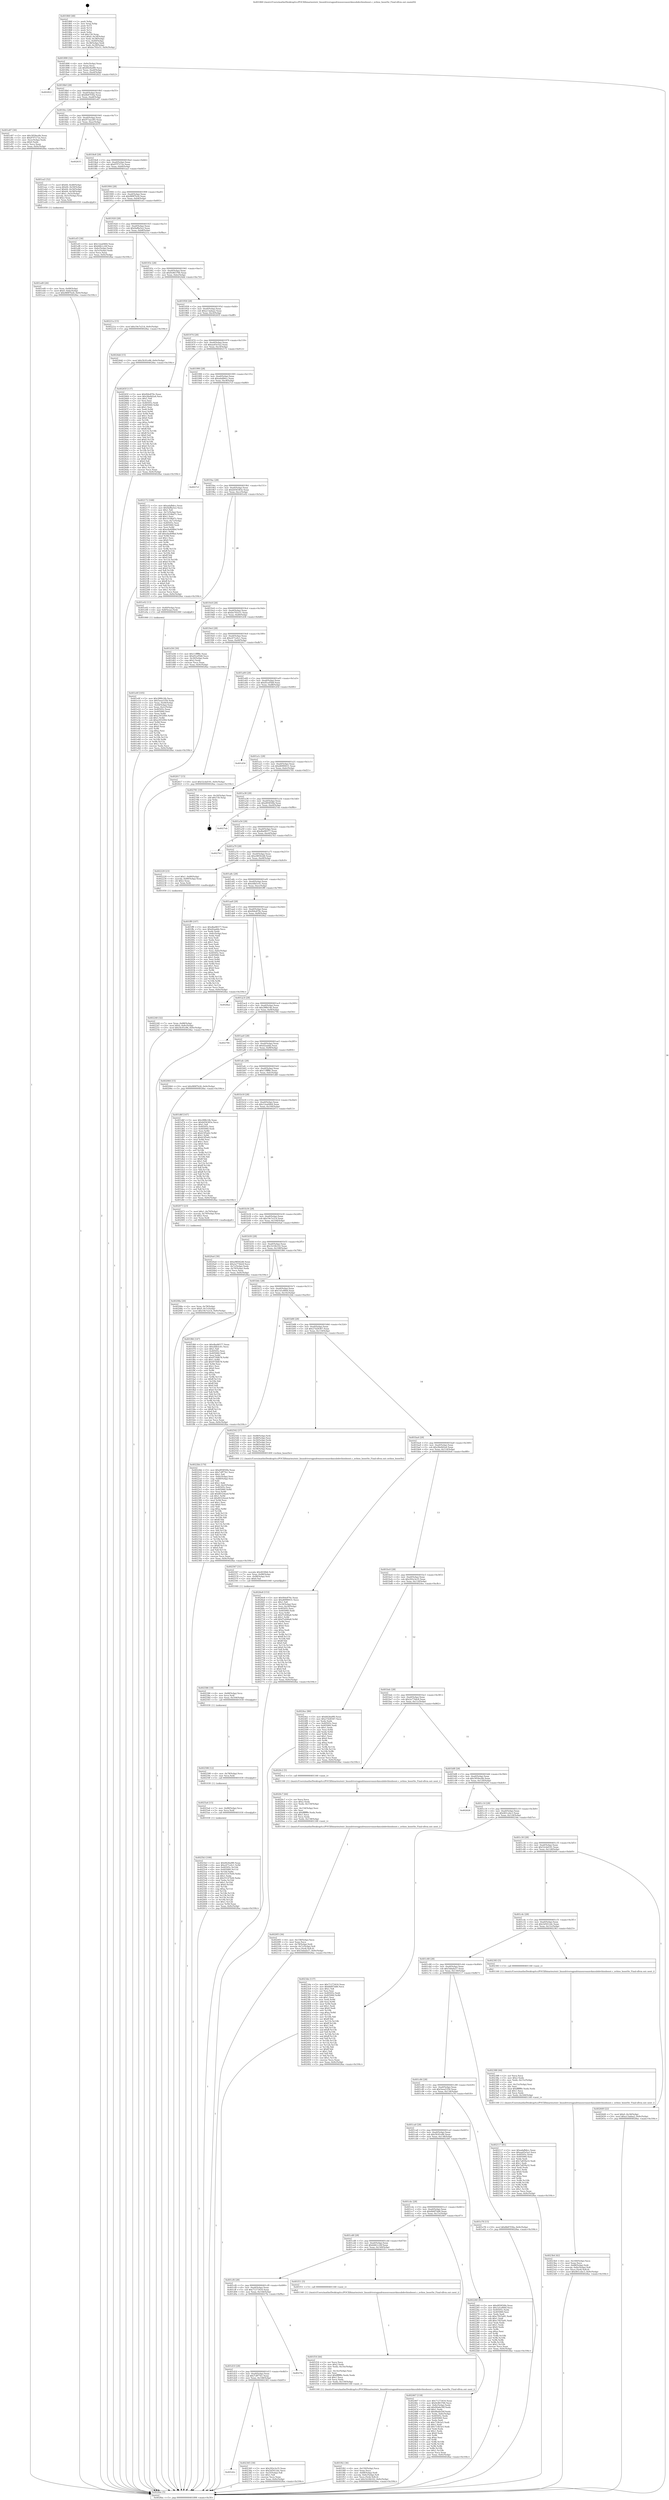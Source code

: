 digraph "0x401860" {
  label = "0x401860 (/mnt/c/Users/mathe/Desktop/tcc/POCII/binaries/extr_linuxdriversgpudrmnouveaunvkmsubdevbiosboost.c_nvbios_boostSe_Final-ollvm.out::main(0))"
  labelloc = "t"
  node[shape=record]

  Entry [label="",width=0.3,height=0.3,shape=circle,fillcolor=black,style=filled]
  "0x401890" [label="{
     0x401890 [32]\l
     | [instrs]\l
     &nbsp;&nbsp;0x401890 \<+6\>: mov -0x9c(%rbp),%eax\l
     &nbsp;&nbsp;0x401896 \<+2\>: mov %eax,%ecx\l
     &nbsp;&nbsp;0x401898 \<+6\>: sub $0x8426a9f0,%ecx\l
     &nbsp;&nbsp;0x40189e \<+6\>: mov %eax,-0xa0(%rbp)\l
     &nbsp;&nbsp;0x4018a4 \<+6\>: mov %ecx,-0xa4(%rbp)\l
     &nbsp;&nbsp;0x4018aa \<+6\>: je 0000000000402822 \<main+0xfc2\>\l
  }"]
  "0x402822" [label="{
     0x402822\l
  }", style=dashed]
  "0x4018b0" [label="{
     0x4018b0 [28]\l
     | [instrs]\l
     &nbsp;&nbsp;0x4018b0 \<+5\>: jmp 00000000004018b5 \<main+0x55\>\l
     &nbsp;&nbsp;0x4018b5 \<+6\>: mov -0xa0(%rbp),%eax\l
     &nbsp;&nbsp;0x4018bb \<+5\>: sub $0x8b87f30a,%eax\l
     &nbsp;&nbsp;0x4018c0 \<+6\>: mov %eax,-0xa8(%rbp)\l
     &nbsp;&nbsp;0x4018c6 \<+6\>: je 0000000000401e87 \<main+0x627\>\l
  }"]
  Exit [label="",width=0.3,height=0.3,shape=circle,fillcolor=black,style=filled,peripheries=2]
  "0x401e87" [label="{
     0x401e87 [30]\l
     | [instrs]\l
     &nbsp;&nbsp;0x401e87 \<+5\>: mov $0x3959ec6b,%eax\l
     &nbsp;&nbsp;0x401e8c \<+5\>: mov $0x97f7272e,%ecx\l
     &nbsp;&nbsp;0x401e91 \<+3\>: mov -0x2c(%rbp),%edx\l
     &nbsp;&nbsp;0x401e94 \<+3\>: cmp $0x0,%edx\l
     &nbsp;&nbsp;0x401e97 \<+3\>: cmove %ecx,%eax\l
     &nbsp;&nbsp;0x401e9a \<+6\>: mov %eax,-0x9c(%rbp)\l
     &nbsp;&nbsp;0x401ea0 \<+5\>: jmp 00000000004028ac \<main+0x104c\>\l
  }"]
  "0x4018cc" [label="{
     0x4018cc [28]\l
     | [instrs]\l
     &nbsp;&nbsp;0x4018cc \<+5\>: jmp 00000000004018d1 \<main+0x71\>\l
     &nbsp;&nbsp;0x4018d1 \<+6\>: mov -0xa0(%rbp),%eax\l
     &nbsp;&nbsp;0x4018d7 \<+5\>: sub $0x973ae285,%eax\l
     &nbsp;&nbsp;0x4018dc \<+6\>: mov %eax,-0xac(%rbp)\l
     &nbsp;&nbsp;0x4018e2 \<+6\>: je 0000000000402635 \<main+0xdd5\>\l
  }"]
  "0x4025b3" [label="{
     0x4025b3 [100]\l
     | [instrs]\l
     &nbsp;&nbsp;0x4025b3 \<+5\>: mov $0x8426a9f0,%eax\l
     &nbsp;&nbsp;0x4025b8 \<+6\>: mov $0xc671e0c1,%r9d\l
     &nbsp;&nbsp;0x4025be \<+8\>: mov 0x40505c,%r10d\l
     &nbsp;&nbsp;0x4025c6 \<+8\>: mov 0x405060,%r11d\l
     &nbsp;&nbsp;0x4025ce \<+3\>: mov %r10d,%ebx\l
     &nbsp;&nbsp;0x4025d1 \<+6\>: add $0x55147b44,%ebx\l
     &nbsp;&nbsp;0x4025d7 \<+3\>: sub $0x1,%ebx\l
     &nbsp;&nbsp;0x4025da \<+6\>: sub $0x55147b44,%ebx\l
     &nbsp;&nbsp;0x4025e0 \<+4\>: imul %ebx,%r10d\l
     &nbsp;&nbsp;0x4025e4 \<+4\>: and $0x1,%r10d\l
     &nbsp;&nbsp;0x4025e8 \<+4\>: cmp $0x0,%r10d\l
     &nbsp;&nbsp;0x4025ec \<+4\>: sete %r14b\l
     &nbsp;&nbsp;0x4025f0 \<+4\>: cmp $0xa,%r11d\l
     &nbsp;&nbsp;0x4025f4 \<+4\>: setl %r15b\l
     &nbsp;&nbsp;0x4025f8 \<+3\>: mov %r14b,%r12b\l
     &nbsp;&nbsp;0x4025fb \<+3\>: and %r15b,%r12b\l
     &nbsp;&nbsp;0x4025fe \<+3\>: xor %r15b,%r14b\l
     &nbsp;&nbsp;0x402601 \<+3\>: or %r14b,%r12b\l
     &nbsp;&nbsp;0x402604 \<+4\>: test $0x1,%r12b\l
     &nbsp;&nbsp;0x402608 \<+4\>: cmovne %r9d,%eax\l
     &nbsp;&nbsp;0x40260c \<+6\>: mov %eax,-0x9c(%rbp)\l
     &nbsp;&nbsp;0x402612 \<+5\>: jmp 00000000004028ac \<main+0x104c\>\l
  }"]
  "0x402635" [label="{
     0x402635\l
  }", style=dashed]
  "0x4018e8" [label="{
     0x4018e8 [28]\l
     | [instrs]\l
     &nbsp;&nbsp;0x4018e8 \<+5\>: jmp 00000000004018ed \<main+0x8d\>\l
     &nbsp;&nbsp;0x4018ed \<+6\>: mov -0xa0(%rbp),%eax\l
     &nbsp;&nbsp;0x4018f3 \<+5\>: sub $0x97f7272e,%eax\l
     &nbsp;&nbsp;0x4018f8 \<+6\>: mov %eax,-0xb0(%rbp)\l
     &nbsp;&nbsp;0x4018fe \<+6\>: je 0000000000401ea5 \<main+0x645\>\l
  }"]
  "0x4025a4" [label="{
     0x4025a4 [15]\l
     | [instrs]\l
     &nbsp;&nbsp;0x4025a4 \<+7\>: mov -0x88(%rbp),%rcx\l
     &nbsp;&nbsp;0x4025ab \<+3\>: mov %rcx,%rdi\l
     &nbsp;&nbsp;0x4025ae \<+5\>: call 0000000000401030 \<free@plt\>\l
     | [calls]\l
     &nbsp;&nbsp;0x401030 \{1\} (unknown)\l
  }"]
  "0x401ea5" [label="{
     0x401ea5 [52]\l
     | [instrs]\l
     &nbsp;&nbsp;0x401ea5 \<+7\>: movl $0x64,-0x48(%rbp)\l
     &nbsp;&nbsp;0x401eac \<+8\>: movq $0x64,-0x50(%rbp)\l
     &nbsp;&nbsp;0x401eb4 \<+7\>: movl $0x64,-0x54(%rbp)\l
     &nbsp;&nbsp;0x401ebb \<+7\>: movl $0x64,-0x58(%rbp)\l
     &nbsp;&nbsp;0x401ec2 \<+7\>: movl $0x1,-0x5c(%rbp)\l
     &nbsp;&nbsp;0x401ec9 \<+4\>: movslq -0x5c(%rbp),%rax\l
     &nbsp;&nbsp;0x401ecd \<+4\>: shl $0x2,%rax\l
     &nbsp;&nbsp;0x401ed1 \<+3\>: mov %rax,%rdi\l
     &nbsp;&nbsp;0x401ed4 \<+5\>: call 0000000000401050 \<malloc@plt\>\l
     | [calls]\l
     &nbsp;&nbsp;0x401050 \{1\} (unknown)\l
  }"]
  "0x401904" [label="{
     0x401904 [28]\l
     | [instrs]\l
     &nbsp;&nbsp;0x401904 \<+5\>: jmp 0000000000401909 \<main+0xa9\>\l
     &nbsp;&nbsp;0x401909 \<+6\>: mov -0xa0(%rbp),%eax\l
     &nbsp;&nbsp;0x40190f \<+5\>: sub $0x989f7b26,%eax\l
     &nbsp;&nbsp;0x401914 \<+6\>: mov %eax,-0xb4(%rbp)\l
     &nbsp;&nbsp;0x40191a \<+6\>: je 0000000000401ef3 \<main+0x693\>\l
  }"]
  "0x402598" [label="{
     0x402598 [12]\l
     | [instrs]\l
     &nbsp;&nbsp;0x402598 \<+4\>: mov -0x78(%rbp),%rcx\l
     &nbsp;&nbsp;0x40259c \<+3\>: mov %rcx,%rdi\l
     &nbsp;&nbsp;0x40259f \<+5\>: call 0000000000401030 \<free@plt\>\l
     | [calls]\l
     &nbsp;&nbsp;0x401030 \{1\} (unknown)\l
  }"]
  "0x401ef3" [label="{
     0x401ef3 [30]\l
     | [instrs]\l
     &nbsp;&nbsp;0x401ef3 \<+5\>: mov $0x12ea0464,%eax\l
     &nbsp;&nbsp;0x401ef8 \<+5\>: mov $0x6db1c24f,%ecx\l
     &nbsp;&nbsp;0x401efd \<+3\>: mov -0x6c(%rbp),%edx\l
     &nbsp;&nbsp;0x401f00 \<+3\>: cmp -0x5c(%rbp),%edx\l
     &nbsp;&nbsp;0x401f03 \<+3\>: cmovl %ecx,%eax\l
     &nbsp;&nbsp;0x401f06 \<+6\>: mov %eax,-0x9c(%rbp)\l
     &nbsp;&nbsp;0x401f0c \<+5\>: jmp 00000000004028ac \<main+0x104c\>\l
  }"]
  "0x401920" [label="{
     0x401920 [28]\l
     | [instrs]\l
     &nbsp;&nbsp;0x401920 \<+5\>: jmp 0000000000401925 \<main+0xc5\>\l
     &nbsp;&nbsp;0x401925 \<+6\>: mov -0xa0(%rbp),%eax\l
     &nbsp;&nbsp;0x40192b \<+5\>: sub $0x9af8a5e2,%eax\l
     &nbsp;&nbsp;0x401930 \<+6\>: mov %eax,-0xb8(%rbp)\l
     &nbsp;&nbsp;0x401936 \<+6\>: je 000000000040221a \<main+0x9ba\>\l
  }"]
  "0x402586" [label="{
     0x402586 [18]\l
     | [instrs]\l
     &nbsp;&nbsp;0x402586 \<+4\>: mov -0x68(%rbp),%rcx\l
     &nbsp;&nbsp;0x40258a \<+3\>: mov %rcx,%rdi\l
     &nbsp;&nbsp;0x40258d \<+6\>: mov %eax,-0x164(%rbp)\l
     &nbsp;&nbsp;0x402593 \<+5\>: call 0000000000401030 \<free@plt\>\l
     | [calls]\l
     &nbsp;&nbsp;0x401030 \{1\} (unknown)\l
  }"]
  "0x40221a" [label="{
     0x40221a [15]\l
     | [instrs]\l
     &nbsp;&nbsp;0x40221a \<+10\>: movl $0x19e7e214,-0x9c(%rbp)\l
     &nbsp;&nbsp;0x402224 \<+5\>: jmp 00000000004028ac \<main+0x104c\>\l
  }"]
  "0x40193c" [label="{
     0x40193c [28]\l
     | [instrs]\l
     &nbsp;&nbsp;0x40193c \<+5\>: jmp 0000000000401941 \<main+0xe1\>\l
     &nbsp;&nbsp;0x401941 \<+6\>: mov -0xa0(%rbp),%eax\l
     &nbsp;&nbsp;0x401947 \<+5\>: sub $0x9c863766,%eax\l
     &nbsp;&nbsp;0x40194c \<+6\>: mov %eax,-0xbc(%rbp)\l
     &nbsp;&nbsp;0x401952 \<+6\>: je 00000000004024dd \<main+0xc7d\>\l
  }"]
  "0x402567" [label="{
     0x402567 [31]\l
     | [instrs]\l
     &nbsp;&nbsp;0x402567 \<+10\>: movabs $0x4030b6,%rdi\l
     &nbsp;&nbsp;0x402571 \<+7\>: mov %rax,-0x98(%rbp)\l
     &nbsp;&nbsp;0x402578 \<+7\>: mov -0x98(%rbp),%rsi\l
     &nbsp;&nbsp;0x40257f \<+2\>: mov $0x0,%al\l
     &nbsp;&nbsp;0x402581 \<+5\>: call 0000000000401040 \<printf@plt\>\l
     | [calls]\l
     &nbsp;&nbsp;0x401040 \{1\} (unknown)\l
  }"]
  "0x4024dd" [label="{
     0x4024dd [15]\l
     | [instrs]\l
     &nbsp;&nbsp;0x4024dd \<+10\>: movl $0x5fc91e96,-0x9c(%rbp)\l
     &nbsp;&nbsp;0x4024e7 \<+5\>: jmp 00000000004028ac \<main+0x104c\>\l
  }"]
  "0x401958" [label="{
     0x401958 [28]\l
     | [instrs]\l
     &nbsp;&nbsp;0x401958 \<+5\>: jmp 000000000040195d \<main+0xfd\>\l
     &nbsp;&nbsp;0x40195d \<+6\>: mov -0xa0(%rbp),%eax\l
     &nbsp;&nbsp;0x401963 \<+5\>: sub $0xa13adaa2,%eax\l
     &nbsp;&nbsp;0x401968 \<+6\>: mov %eax,-0xc0(%rbp)\l
     &nbsp;&nbsp;0x40196e \<+6\>: je 000000000040265f \<main+0xdff\>\l
  }"]
  "0x4023b4" [label="{
     0x4023b4 [42]\l
     | [instrs]\l
     &nbsp;&nbsp;0x4023b4 \<+6\>: mov -0x160(%rbp),%ecx\l
     &nbsp;&nbsp;0x4023ba \<+3\>: imul %eax,%ecx\l
     &nbsp;&nbsp;0x4023bd \<+7\>: mov -0x88(%rbp),%rdi\l
     &nbsp;&nbsp;0x4023c4 \<+7\>: movslq -0x8c(%rbp),%r8\l
     &nbsp;&nbsp;0x4023cb \<+4\>: mov %ecx,(%rdi,%r8,4)\l
     &nbsp;&nbsp;0x4023cf \<+10\>: movl $0x461cebc3,-0x9c(%rbp)\l
     &nbsp;&nbsp;0x4023d9 \<+5\>: jmp 00000000004028ac \<main+0x104c\>\l
  }"]
  "0x40265f" [label="{
     0x40265f [137]\l
     | [instrs]\l
     &nbsp;&nbsp;0x40265f \<+5\>: mov $0xf44e876c,%eax\l
     &nbsp;&nbsp;0x402664 \<+5\>: mov $0x28a9d2a4,%ecx\l
     &nbsp;&nbsp;0x402669 \<+2\>: mov $0x1,%dl\l
     &nbsp;&nbsp;0x40266b \<+2\>: xor %esi,%esi\l
     &nbsp;&nbsp;0x40266d \<+7\>: mov 0x40505c,%edi\l
     &nbsp;&nbsp;0x402674 \<+8\>: mov 0x405060,%r8d\l
     &nbsp;&nbsp;0x40267c \<+3\>: sub $0x1,%esi\l
     &nbsp;&nbsp;0x40267f \<+3\>: mov %edi,%r9d\l
     &nbsp;&nbsp;0x402682 \<+3\>: add %esi,%r9d\l
     &nbsp;&nbsp;0x402685 \<+4\>: imul %r9d,%edi\l
     &nbsp;&nbsp;0x402689 \<+3\>: and $0x1,%edi\l
     &nbsp;&nbsp;0x40268c \<+3\>: cmp $0x0,%edi\l
     &nbsp;&nbsp;0x40268f \<+4\>: sete %r10b\l
     &nbsp;&nbsp;0x402693 \<+4\>: cmp $0xa,%r8d\l
     &nbsp;&nbsp;0x402697 \<+4\>: setl %r11b\l
     &nbsp;&nbsp;0x40269b \<+3\>: mov %r10b,%bl\l
     &nbsp;&nbsp;0x40269e \<+3\>: xor $0xff,%bl\l
     &nbsp;&nbsp;0x4026a1 \<+3\>: mov %r11b,%r14b\l
     &nbsp;&nbsp;0x4026a4 \<+4\>: xor $0xff,%r14b\l
     &nbsp;&nbsp;0x4026a8 \<+3\>: xor $0x0,%dl\l
     &nbsp;&nbsp;0x4026ab \<+3\>: mov %bl,%r15b\l
     &nbsp;&nbsp;0x4026ae \<+4\>: and $0x0,%r15b\l
     &nbsp;&nbsp;0x4026b2 \<+3\>: and %dl,%r10b\l
     &nbsp;&nbsp;0x4026b5 \<+3\>: mov %r14b,%r12b\l
     &nbsp;&nbsp;0x4026b8 \<+4\>: and $0x0,%r12b\l
     &nbsp;&nbsp;0x4026bc \<+3\>: and %dl,%r11b\l
     &nbsp;&nbsp;0x4026bf \<+3\>: or %r10b,%r15b\l
     &nbsp;&nbsp;0x4026c2 \<+3\>: or %r11b,%r12b\l
     &nbsp;&nbsp;0x4026c5 \<+3\>: xor %r12b,%r15b\l
     &nbsp;&nbsp;0x4026c8 \<+3\>: or %r14b,%bl\l
     &nbsp;&nbsp;0x4026cb \<+3\>: xor $0xff,%bl\l
     &nbsp;&nbsp;0x4026ce \<+3\>: or $0x0,%dl\l
     &nbsp;&nbsp;0x4026d1 \<+2\>: and %dl,%bl\l
     &nbsp;&nbsp;0x4026d3 \<+3\>: or %bl,%r15b\l
     &nbsp;&nbsp;0x4026d6 \<+4\>: test $0x1,%r15b\l
     &nbsp;&nbsp;0x4026da \<+3\>: cmovne %ecx,%eax\l
     &nbsp;&nbsp;0x4026dd \<+6\>: mov %eax,-0x9c(%rbp)\l
     &nbsp;&nbsp;0x4026e3 \<+5\>: jmp 00000000004028ac \<main+0x104c\>\l
  }"]
  "0x401974" [label="{
     0x401974 [28]\l
     | [instrs]\l
     &nbsp;&nbsp;0x401974 \<+5\>: jmp 0000000000401979 \<main+0x119\>\l
     &nbsp;&nbsp;0x401979 \<+6\>: mov -0xa0(%rbp),%eax\l
     &nbsp;&nbsp;0x40197f \<+5\>: sub $0xaa45e5a2,%eax\l
     &nbsp;&nbsp;0x401984 \<+6\>: mov %eax,-0xc4(%rbp)\l
     &nbsp;&nbsp;0x40198a \<+6\>: je 0000000000402172 \<main+0x912\>\l
  }"]
  "0x402388" [label="{
     0x402388 [44]\l
     | [instrs]\l
     &nbsp;&nbsp;0x402388 \<+2\>: xor %ecx,%ecx\l
     &nbsp;&nbsp;0x40238a \<+5\>: mov $0x2,%edx\l
     &nbsp;&nbsp;0x40238f \<+6\>: mov %edx,-0x15c(%rbp)\l
     &nbsp;&nbsp;0x402395 \<+1\>: cltd\l
     &nbsp;&nbsp;0x402396 \<+6\>: mov -0x15c(%rbp),%esi\l
     &nbsp;&nbsp;0x40239c \<+2\>: idiv %esi\l
     &nbsp;&nbsp;0x40239e \<+6\>: imul $0xfffffffe,%edx,%edx\l
     &nbsp;&nbsp;0x4023a4 \<+3\>: sub $0x1,%ecx\l
     &nbsp;&nbsp;0x4023a7 \<+2\>: sub %ecx,%edx\l
     &nbsp;&nbsp;0x4023a9 \<+6\>: mov %edx,-0x160(%rbp)\l
     &nbsp;&nbsp;0x4023af \<+5\>: call 0000000000401160 \<next_i\>\l
     | [calls]\l
     &nbsp;&nbsp;0x401160 \{1\} (/mnt/c/Users/mathe/Desktop/tcc/POCII/binaries/extr_linuxdriversgpudrmnouveaunvkmsubdevbiosboost.c_nvbios_boostSe_Final-ollvm.out::next_i)\l
  }"]
  "0x402172" [label="{
     0x402172 [168]\l
     | [instrs]\l
     &nbsp;&nbsp;0x402172 \<+5\>: mov $0xadafb6cc,%eax\l
     &nbsp;&nbsp;0x402177 \<+5\>: mov $0x9af8a5e2,%ecx\l
     &nbsp;&nbsp;0x40217c \<+2\>: mov $0x1,%dl\l
     &nbsp;&nbsp;0x40217e \<+3\>: mov -0x7c(%rbp),%esi\l
     &nbsp;&nbsp;0x402181 \<+6\>: add $0x1018bd7c,%esi\l
     &nbsp;&nbsp;0x402187 \<+3\>: add $0x1,%esi\l
     &nbsp;&nbsp;0x40218a \<+6\>: sub $0x1018bd7c,%esi\l
     &nbsp;&nbsp;0x402190 \<+3\>: mov %esi,-0x7c(%rbp)\l
     &nbsp;&nbsp;0x402193 \<+7\>: mov 0x40505c,%esi\l
     &nbsp;&nbsp;0x40219a \<+7\>: mov 0x405060,%edi\l
     &nbsp;&nbsp;0x4021a1 \<+3\>: mov %esi,%r8d\l
     &nbsp;&nbsp;0x4021a4 \<+7\>: sub $0xe4a408bd,%r8d\l
     &nbsp;&nbsp;0x4021ab \<+4\>: sub $0x1,%r8d\l
     &nbsp;&nbsp;0x4021af \<+7\>: add $0xe4a408bd,%r8d\l
     &nbsp;&nbsp;0x4021b6 \<+4\>: imul %r8d,%esi\l
     &nbsp;&nbsp;0x4021ba \<+3\>: and $0x1,%esi\l
     &nbsp;&nbsp;0x4021bd \<+3\>: cmp $0x0,%esi\l
     &nbsp;&nbsp;0x4021c0 \<+4\>: sete %r9b\l
     &nbsp;&nbsp;0x4021c4 \<+3\>: cmp $0xa,%edi\l
     &nbsp;&nbsp;0x4021c7 \<+4\>: setl %r10b\l
     &nbsp;&nbsp;0x4021cb \<+3\>: mov %r9b,%r11b\l
     &nbsp;&nbsp;0x4021ce \<+4\>: xor $0xff,%r11b\l
     &nbsp;&nbsp;0x4021d2 \<+3\>: mov %r10b,%bl\l
     &nbsp;&nbsp;0x4021d5 \<+3\>: xor $0xff,%bl\l
     &nbsp;&nbsp;0x4021d8 \<+3\>: xor $0x0,%dl\l
     &nbsp;&nbsp;0x4021db \<+3\>: mov %r11b,%r14b\l
     &nbsp;&nbsp;0x4021de \<+4\>: and $0x0,%r14b\l
     &nbsp;&nbsp;0x4021e2 \<+3\>: and %dl,%r9b\l
     &nbsp;&nbsp;0x4021e5 \<+3\>: mov %bl,%r15b\l
     &nbsp;&nbsp;0x4021e8 \<+4\>: and $0x0,%r15b\l
     &nbsp;&nbsp;0x4021ec \<+3\>: and %dl,%r10b\l
     &nbsp;&nbsp;0x4021ef \<+3\>: or %r9b,%r14b\l
     &nbsp;&nbsp;0x4021f2 \<+3\>: or %r10b,%r15b\l
     &nbsp;&nbsp;0x4021f5 \<+3\>: xor %r15b,%r14b\l
     &nbsp;&nbsp;0x4021f8 \<+3\>: or %bl,%r11b\l
     &nbsp;&nbsp;0x4021fb \<+4\>: xor $0xff,%r11b\l
     &nbsp;&nbsp;0x4021ff \<+3\>: or $0x0,%dl\l
     &nbsp;&nbsp;0x402202 \<+3\>: and %dl,%r11b\l
     &nbsp;&nbsp;0x402205 \<+3\>: or %r11b,%r14b\l
     &nbsp;&nbsp;0x402208 \<+4\>: test $0x1,%r14b\l
     &nbsp;&nbsp;0x40220c \<+3\>: cmovne %ecx,%eax\l
     &nbsp;&nbsp;0x40220f \<+6\>: mov %eax,-0x9c(%rbp)\l
     &nbsp;&nbsp;0x402215 \<+5\>: jmp 00000000004028ac \<main+0x104c\>\l
  }"]
  "0x401990" [label="{
     0x401990 [28]\l
     | [instrs]\l
     &nbsp;&nbsp;0x401990 \<+5\>: jmp 0000000000401995 \<main+0x135\>\l
     &nbsp;&nbsp;0x401995 \<+6\>: mov -0xa0(%rbp),%eax\l
     &nbsp;&nbsp;0x40199b \<+5\>: sub $0xadafb6cc,%eax\l
     &nbsp;&nbsp;0x4019a0 \<+6\>: mov %eax,-0xc8(%rbp)\l
     &nbsp;&nbsp;0x4019a6 \<+6\>: je 00000000004027cf \<main+0xf6f\>\l
  }"]
  "0x401d2c" [label="{
     0x401d2c\l
  }", style=dashed]
  "0x4027cf" [label="{
     0x4027cf\l
  }", style=dashed]
  "0x4019ac" [label="{
     0x4019ac [28]\l
     | [instrs]\l
     &nbsp;&nbsp;0x4019ac \<+5\>: jmp 00000000004019b1 \<main+0x151\>\l
     &nbsp;&nbsp;0x4019b1 \<+6\>: mov -0xa0(%rbp),%eax\l
     &nbsp;&nbsp;0x4019b7 \<+5\>: sub $0xb056383e,%eax\l
     &nbsp;&nbsp;0x4019bc \<+6\>: mov %eax,-0xcc(%rbp)\l
     &nbsp;&nbsp;0x4019c2 \<+6\>: je 0000000000401e02 \<main+0x5a2\>\l
  }"]
  "0x402365" [label="{
     0x402365 [30]\l
     | [instrs]\l
     &nbsp;&nbsp;0x402365 \<+5\>: mov $0x292e3e35,%eax\l
     &nbsp;&nbsp;0x40236a \<+5\>: mov $0x5d5012dc,%ecx\l
     &nbsp;&nbsp;0x40236f \<+3\>: mov -0x25(%rbp),%dl\l
     &nbsp;&nbsp;0x402372 \<+3\>: test $0x1,%dl\l
     &nbsp;&nbsp;0x402375 \<+3\>: cmovne %ecx,%eax\l
     &nbsp;&nbsp;0x402378 \<+6\>: mov %eax,-0x9c(%rbp)\l
     &nbsp;&nbsp;0x40237e \<+5\>: jmp 00000000004028ac \<main+0x104c\>\l
  }"]
  "0x401e02" [label="{
     0x401e02 [13]\l
     | [instrs]\l
     &nbsp;&nbsp;0x401e02 \<+4\>: mov -0x40(%rbp),%rax\l
     &nbsp;&nbsp;0x401e06 \<+4\>: mov 0x8(%rax),%rdi\l
     &nbsp;&nbsp;0x401e0a \<+5\>: call 0000000000401060 \<atoi@plt\>\l
     | [calls]\l
     &nbsp;&nbsp;0x401060 \{1\} (unknown)\l
  }"]
  "0x4019c8" [label="{
     0x4019c8 [28]\l
     | [instrs]\l
     &nbsp;&nbsp;0x4019c8 \<+5\>: jmp 00000000004019cd \<main+0x16d\>\l
     &nbsp;&nbsp;0x4019cd \<+6\>: mov -0xa0(%rbp),%eax\l
     &nbsp;&nbsp;0x4019d3 \<+5\>: sub $0xbe792e51,%eax\l
     &nbsp;&nbsp;0x4019d8 \<+6\>: mov %eax,-0xd0(%rbp)\l
     &nbsp;&nbsp;0x4019de \<+6\>: je 0000000000401d36 \<main+0x4d6\>\l
  }"]
  "0x401d10" [label="{
     0x401d10 [28]\l
     | [instrs]\l
     &nbsp;&nbsp;0x401d10 \<+5\>: jmp 0000000000401d15 \<main+0x4b5\>\l
     &nbsp;&nbsp;0x401d15 \<+6\>: mov -0xa0(%rbp),%eax\l
     &nbsp;&nbsp;0x401d1b \<+5\>: sub $0x7cff77b1,%eax\l
     &nbsp;&nbsp;0x401d20 \<+6\>: mov %eax,-0x148(%rbp)\l
     &nbsp;&nbsp;0x401d26 \<+6\>: je 0000000000402365 \<main+0xb05\>\l
  }"]
  "0x401d36" [label="{
     0x401d36 [30]\l
     | [instrs]\l
     &nbsp;&nbsp;0x401d36 \<+5\>: mov $0x11ffff8c,%eax\l
     &nbsp;&nbsp;0x401d3b \<+5\>: mov $0xd5cef5b8,%ecx\l
     &nbsp;&nbsp;0x401d40 \<+3\>: mov -0x30(%rbp),%edx\l
     &nbsp;&nbsp;0x401d43 \<+3\>: cmp $0x2,%edx\l
     &nbsp;&nbsp;0x401d46 \<+3\>: cmovne %ecx,%eax\l
     &nbsp;&nbsp;0x401d49 \<+6\>: mov %eax,-0x9c(%rbp)\l
     &nbsp;&nbsp;0x401d4f \<+5\>: jmp 00000000004028ac \<main+0x104c\>\l
  }"]
  "0x4019e4" [label="{
     0x4019e4 [28]\l
     | [instrs]\l
     &nbsp;&nbsp;0x4019e4 \<+5\>: jmp 00000000004019e9 \<main+0x189\>\l
     &nbsp;&nbsp;0x4019e9 \<+6\>: mov -0xa0(%rbp),%eax\l
     &nbsp;&nbsp;0x4019ef \<+5\>: sub $0xc671e0c1,%eax\l
     &nbsp;&nbsp;0x4019f4 \<+6\>: mov %eax,-0xd4(%rbp)\l
     &nbsp;&nbsp;0x4019fa \<+6\>: je 0000000000402617 \<main+0xdb7\>\l
  }"]
  "0x4028ac" [label="{
     0x4028ac [5]\l
     | [instrs]\l
     &nbsp;&nbsp;0x4028ac \<+5\>: jmp 0000000000401890 \<main+0x30\>\l
  }"]
  "0x401860" [label="{
     0x401860 [48]\l
     | [instrs]\l
     &nbsp;&nbsp;0x401860 \<+1\>: push %rbp\l
     &nbsp;&nbsp;0x401861 \<+3\>: mov %rsp,%rbp\l
     &nbsp;&nbsp;0x401864 \<+2\>: push %r15\l
     &nbsp;&nbsp;0x401866 \<+2\>: push %r14\l
     &nbsp;&nbsp;0x401868 \<+2\>: push %r12\l
     &nbsp;&nbsp;0x40186a \<+1\>: push %rbx\l
     &nbsp;&nbsp;0x40186b \<+7\>: sub $0x150,%rsp\l
     &nbsp;&nbsp;0x401872 \<+7\>: movl $0x0,-0x34(%rbp)\l
     &nbsp;&nbsp;0x401879 \<+3\>: mov %edi,-0x38(%rbp)\l
     &nbsp;&nbsp;0x40187c \<+4\>: mov %rsi,-0x40(%rbp)\l
     &nbsp;&nbsp;0x401880 \<+3\>: mov -0x38(%rbp),%edi\l
     &nbsp;&nbsp;0x401883 \<+3\>: mov %edi,-0x30(%rbp)\l
     &nbsp;&nbsp;0x401886 \<+10\>: movl $0xbe792e51,-0x9c(%rbp)\l
  }"]
  "0x4027fa" [label="{
     0x4027fa\l
  }", style=dashed]
  "0x402617" [label="{
     0x402617 [15]\l
     | [instrs]\l
     &nbsp;&nbsp;0x402617 \<+10\>: movl $0x52cbd191,-0x9c(%rbp)\l
     &nbsp;&nbsp;0x402621 \<+5\>: jmp 00000000004028ac \<main+0x104c\>\l
  }"]
  "0x401a00" [label="{
     0x401a00 [28]\l
     | [instrs]\l
     &nbsp;&nbsp;0x401a00 \<+5\>: jmp 0000000000401a05 \<main+0x1a5\>\l
     &nbsp;&nbsp;0x401a05 \<+6\>: mov -0xa0(%rbp),%eax\l
     &nbsp;&nbsp;0x401a0b \<+5\>: sub $0xd5cef5b8,%eax\l
     &nbsp;&nbsp;0x401a10 \<+6\>: mov %eax,-0xd8(%rbp)\l
     &nbsp;&nbsp;0x401a16 \<+6\>: je 0000000000401d54 \<main+0x4f4\>\l
  }"]
  "0x402240" [label="{
     0x402240 [32]\l
     | [instrs]\l
     &nbsp;&nbsp;0x402240 \<+7\>: mov %rax,-0x88(%rbp)\l
     &nbsp;&nbsp;0x402247 \<+10\>: movl $0x0,-0x8c(%rbp)\l
     &nbsp;&nbsp;0x402251 \<+10\>: movl $0x5fc91e96,-0x9c(%rbp)\l
     &nbsp;&nbsp;0x40225b \<+5\>: jmp 00000000004028ac \<main+0x104c\>\l
  }"]
  "0x401d54" [label="{
     0x401d54\l
  }", style=dashed]
  "0x401a1c" [label="{
     0x401a1c [28]\l
     | [instrs]\l
     &nbsp;&nbsp;0x401a1c \<+5\>: jmp 0000000000401a21 \<main+0x1c1\>\l
     &nbsp;&nbsp;0x401a21 \<+6\>: mov -0xa0(%rbp),%eax\l
     &nbsp;&nbsp;0x401a27 \<+5\>: sub $0xd6990031,%eax\l
     &nbsp;&nbsp;0x401a2c \<+6\>: mov %eax,-0xdc(%rbp)\l
     &nbsp;&nbsp;0x401a32 \<+6\>: je 0000000000402781 \<main+0xf21\>\l
  }"]
  "0x4020f3" [label="{
     0x4020f3 [36]\l
     | [instrs]\l
     &nbsp;&nbsp;0x4020f3 \<+6\>: mov -0x158(%rbp),%ecx\l
     &nbsp;&nbsp;0x4020f9 \<+3\>: imul %eax,%ecx\l
     &nbsp;&nbsp;0x4020fc \<+4\>: mov -0x78(%rbp),%rdi\l
     &nbsp;&nbsp;0x402100 \<+4\>: movslq -0x7c(%rbp),%r8\l
     &nbsp;&nbsp;0x402104 \<+4\>: mov %ecx,(%rdi,%r8,4)\l
     &nbsp;&nbsp;0x402108 \<+10\>: movl $0x5ddafa57,-0x9c(%rbp)\l
     &nbsp;&nbsp;0x402112 \<+5\>: jmp 00000000004028ac \<main+0x104c\>\l
  }"]
  "0x402781" [label="{
     0x402781 [19]\l
     | [instrs]\l
     &nbsp;&nbsp;0x402781 \<+3\>: mov -0x24(%rbp),%eax\l
     &nbsp;&nbsp;0x402784 \<+7\>: add $0x150,%rsp\l
     &nbsp;&nbsp;0x40278b \<+1\>: pop %rbx\l
     &nbsp;&nbsp;0x40278c \<+2\>: pop %r12\l
     &nbsp;&nbsp;0x40278e \<+2\>: pop %r14\l
     &nbsp;&nbsp;0x402790 \<+2\>: pop %r15\l
     &nbsp;&nbsp;0x402792 \<+1\>: pop %rbp\l
     &nbsp;&nbsp;0x402793 \<+1\>: ret\l
  }"]
  "0x401a38" [label="{
     0x401a38 [28]\l
     | [instrs]\l
     &nbsp;&nbsp;0x401a38 \<+5\>: jmp 0000000000401a3d \<main+0x1dd\>\l
     &nbsp;&nbsp;0x401a3d \<+6\>: mov -0xa0(%rbp),%eax\l
     &nbsp;&nbsp;0x401a43 \<+5\>: sub $0xd95850fa,%eax\l
     &nbsp;&nbsp;0x401a48 \<+6\>: mov %eax,-0xe0(%rbp)\l
     &nbsp;&nbsp;0x401a4e \<+6\>: je 00000000004027eb \<main+0xf8b\>\l
  }"]
  "0x4020c7" [label="{
     0x4020c7 [44]\l
     | [instrs]\l
     &nbsp;&nbsp;0x4020c7 \<+2\>: xor %ecx,%ecx\l
     &nbsp;&nbsp;0x4020c9 \<+5\>: mov $0x2,%edx\l
     &nbsp;&nbsp;0x4020ce \<+6\>: mov %edx,-0x154(%rbp)\l
     &nbsp;&nbsp;0x4020d4 \<+1\>: cltd\l
     &nbsp;&nbsp;0x4020d5 \<+6\>: mov -0x154(%rbp),%esi\l
     &nbsp;&nbsp;0x4020db \<+2\>: idiv %esi\l
     &nbsp;&nbsp;0x4020dd \<+6\>: imul $0xfffffffe,%edx,%edx\l
     &nbsp;&nbsp;0x4020e3 \<+3\>: sub $0x1,%ecx\l
     &nbsp;&nbsp;0x4020e6 \<+2\>: sub %ecx,%edx\l
     &nbsp;&nbsp;0x4020e8 \<+6\>: mov %edx,-0x158(%rbp)\l
     &nbsp;&nbsp;0x4020ee \<+5\>: call 0000000000401160 \<next_i\>\l
     | [calls]\l
     &nbsp;&nbsp;0x401160 \{1\} (/mnt/c/Users/mathe/Desktop/tcc/POCII/binaries/extr_linuxdriversgpudrmnouveaunvkmsubdevbiosboost.c_nvbios_boostSe_Final-ollvm.out::next_i)\l
  }"]
  "0x4027eb" [label="{
     0x4027eb\l
  }", style=dashed]
  "0x401a54" [label="{
     0x401a54 [28]\l
     | [instrs]\l
     &nbsp;&nbsp;0x401a54 \<+5\>: jmp 0000000000401a59 \<main+0x1f9\>\l
     &nbsp;&nbsp;0x401a59 \<+6\>: mov -0xa0(%rbp),%eax\l
     &nbsp;&nbsp;0x401a5f \<+5\>: sub $0xdba96577,%eax\l
     &nbsp;&nbsp;0x401a64 \<+6\>: mov %eax,-0xe4(%rbp)\l
     &nbsp;&nbsp;0x401a6a \<+6\>: je 00000000004027b3 \<main+0xf53\>\l
  }"]
  "0x40208a" [label="{
     0x40208a [26]\l
     | [instrs]\l
     &nbsp;&nbsp;0x40208a \<+4\>: mov %rax,-0x78(%rbp)\l
     &nbsp;&nbsp;0x40208e \<+7\>: movl $0x0,-0x7c(%rbp)\l
     &nbsp;&nbsp;0x402095 \<+10\>: movl $0x19e7e214,-0x9c(%rbp)\l
     &nbsp;&nbsp;0x40209f \<+5\>: jmp 00000000004028ac \<main+0x104c\>\l
  }"]
  "0x4027b3" [label="{
     0x4027b3\l
  }", style=dashed]
  "0x401a70" [label="{
     0x401a70 [28]\l
     | [instrs]\l
     &nbsp;&nbsp;0x401a70 \<+5\>: jmp 0000000000401a75 \<main+0x215\>\l
     &nbsp;&nbsp;0x401a75 \<+6\>: mov -0xa0(%rbp),%eax\l
     &nbsp;&nbsp;0x401a7b \<+5\>: sub $0xe98562d6,%eax\l
     &nbsp;&nbsp;0x401a80 \<+6\>: mov %eax,-0xe8(%rbp)\l
     &nbsp;&nbsp;0x401a86 \<+6\>: je 0000000000402229 \<main+0x9c9\>\l
  }"]
  "0x401f42" [label="{
     0x401f42 [36]\l
     | [instrs]\l
     &nbsp;&nbsp;0x401f42 \<+6\>: mov -0x150(%rbp),%ecx\l
     &nbsp;&nbsp;0x401f48 \<+3\>: imul %eax,%ecx\l
     &nbsp;&nbsp;0x401f4b \<+4\>: mov -0x68(%rbp),%rdi\l
     &nbsp;&nbsp;0x401f4f \<+4\>: movslq -0x6c(%rbp),%r8\l
     &nbsp;&nbsp;0x401f53 \<+4\>: mov %ecx,(%rdi,%r8,4)\l
     &nbsp;&nbsp;0x401f57 \<+10\>: movl $0x1b16b102,-0x9c(%rbp)\l
     &nbsp;&nbsp;0x401f61 \<+5\>: jmp 00000000004028ac \<main+0x104c\>\l
  }"]
  "0x402229" [label="{
     0x402229 [23]\l
     | [instrs]\l
     &nbsp;&nbsp;0x402229 \<+7\>: movl $0x1,-0x80(%rbp)\l
     &nbsp;&nbsp;0x402230 \<+4\>: movslq -0x80(%rbp),%rax\l
     &nbsp;&nbsp;0x402234 \<+4\>: shl $0x2,%rax\l
     &nbsp;&nbsp;0x402238 \<+3\>: mov %rax,%rdi\l
     &nbsp;&nbsp;0x40223b \<+5\>: call 0000000000401050 \<malloc@plt\>\l
     | [calls]\l
     &nbsp;&nbsp;0x401050 \{1\} (unknown)\l
  }"]
  "0x401a8c" [label="{
     0x401a8c [28]\l
     | [instrs]\l
     &nbsp;&nbsp;0x401a8c \<+5\>: jmp 0000000000401a91 \<main+0x231\>\l
     &nbsp;&nbsp;0x401a91 \<+6\>: mov -0xa0(%rbp),%eax\l
     &nbsp;&nbsp;0x401a97 \<+5\>: sub $0xefdb5c41,%eax\l
     &nbsp;&nbsp;0x401a9c \<+6\>: mov %eax,-0xec(%rbp)\l
     &nbsp;&nbsp;0x401aa2 \<+6\>: je 0000000000401ff9 \<main+0x799\>\l
  }"]
  "0x401f16" [label="{
     0x401f16 [44]\l
     | [instrs]\l
     &nbsp;&nbsp;0x401f16 \<+2\>: xor %ecx,%ecx\l
     &nbsp;&nbsp;0x401f18 \<+5\>: mov $0x2,%edx\l
     &nbsp;&nbsp;0x401f1d \<+6\>: mov %edx,-0x14c(%rbp)\l
     &nbsp;&nbsp;0x401f23 \<+1\>: cltd\l
     &nbsp;&nbsp;0x401f24 \<+6\>: mov -0x14c(%rbp),%esi\l
     &nbsp;&nbsp;0x401f2a \<+2\>: idiv %esi\l
     &nbsp;&nbsp;0x401f2c \<+6\>: imul $0xfffffffe,%edx,%edx\l
     &nbsp;&nbsp;0x401f32 \<+3\>: sub $0x1,%ecx\l
     &nbsp;&nbsp;0x401f35 \<+2\>: sub %ecx,%edx\l
     &nbsp;&nbsp;0x401f37 \<+6\>: mov %edx,-0x150(%rbp)\l
     &nbsp;&nbsp;0x401f3d \<+5\>: call 0000000000401160 \<next_i\>\l
     | [calls]\l
     &nbsp;&nbsp;0x401160 \{1\} (/mnt/c/Users/mathe/Desktop/tcc/POCII/binaries/extr_linuxdriversgpudrmnouveaunvkmsubdevbiosboost.c_nvbios_boostSe_Final-ollvm.out::next_i)\l
  }"]
  "0x401ff9" [label="{
     0x401ff9 [107]\l
     | [instrs]\l
     &nbsp;&nbsp;0x401ff9 \<+5\>: mov $0xdba96577,%eax\l
     &nbsp;&nbsp;0x401ffe \<+5\>: mov $0xd2aabfa,%ecx\l
     &nbsp;&nbsp;0x402003 \<+2\>: xor %edx,%edx\l
     &nbsp;&nbsp;0x402005 \<+3\>: mov -0x6c(%rbp),%esi\l
     &nbsp;&nbsp;0x402008 \<+2\>: mov %edx,%edi\l
     &nbsp;&nbsp;0x40200a \<+2\>: sub %esi,%edi\l
     &nbsp;&nbsp;0x40200c \<+2\>: mov %edx,%esi\l
     &nbsp;&nbsp;0x40200e \<+3\>: sub $0x1,%esi\l
     &nbsp;&nbsp;0x402011 \<+2\>: add %esi,%edi\l
     &nbsp;&nbsp;0x402013 \<+2\>: mov %edx,%esi\l
     &nbsp;&nbsp;0x402015 \<+2\>: sub %edi,%esi\l
     &nbsp;&nbsp;0x402017 \<+3\>: mov %esi,-0x6c(%rbp)\l
     &nbsp;&nbsp;0x40201a \<+7\>: mov 0x40505c,%esi\l
     &nbsp;&nbsp;0x402021 \<+7\>: mov 0x405060,%edi\l
     &nbsp;&nbsp;0x402028 \<+3\>: sub $0x1,%edx\l
     &nbsp;&nbsp;0x40202b \<+3\>: mov %esi,%r8d\l
     &nbsp;&nbsp;0x40202e \<+3\>: add %edx,%r8d\l
     &nbsp;&nbsp;0x402031 \<+4\>: imul %r8d,%esi\l
     &nbsp;&nbsp;0x402035 \<+3\>: and $0x1,%esi\l
     &nbsp;&nbsp;0x402038 \<+3\>: cmp $0x0,%esi\l
     &nbsp;&nbsp;0x40203b \<+4\>: sete %r9b\l
     &nbsp;&nbsp;0x40203f \<+3\>: cmp $0xa,%edi\l
     &nbsp;&nbsp;0x402042 \<+4\>: setl %r10b\l
     &nbsp;&nbsp;0x402046 \<+3\>: mov %r9b,%r11b\l
     &nbsp;&nbsp;0x402049 \<+3\>: and %r10b,%r11b\l
     &nbsp;&nbsp;0x40204c \<+3\>: xor %r10b,%r9b\l
     &nbsp;&nbsp;0x40204f \<+3\>: or %r9b,%r11b\l
     &nbsp;&nbsp;0x402052 \<+4\>: test $0x1,%r11b\l
     &nbsp;&nbsp;0x402056 \<+3\>: cmovne %ecx,%eax\l
     &nbsp;&nbsp;0x402059 \<+6\>: mov %eax,-0x9c(%rbp)\l
     &nbsp;&nbsp;0x40205f \<+5\>: jmp 00000000004028ac \<main+0x104c\>\l
  }"]
  "0x401aa8" [label="{
     0x401aa8 [28]\l
     | [instrs]\l
     &nbsp;&nbsp;0x401aa8 \<+5\>: jmp 0000000000401aad \<main+0x24d\>\l
     &nbsp;&nbsp;0x401aad \<+6\>: mov -0xa0(%rbp),%eax\l
     &nbsp;&nbsp;0x401ab3 \<+5\>: sub $0xf44e876c,%eax\l
     &nbsp;&nbsp;0x401ab8 \<+6\>: mov %eax,-0xf0(%rbp)\l
     &nbsp;&nbsp;0x401abe \<+6\>: je 00000000004028a2 \<main+0x1042\>\l
  }"]
  "0x401cf4" [label="{
     0x401cf4 [28]\l
     | [instrs]\l
     &nbsp;&nbsp;0x401cf4 \<+5\>: jmp 0000000000401cf9 \<main+0x499\>\l
     &nbsp;&nbsp;0x401cf9 \<+6\>: mov -0xa0(%rbp),%eax\l
     &nbsp;&nbsp;0x401cff \<+5\>: sub $0x71273416,%eax\l
     &nbsp;&nbsp;0x401d04 \<+6\>: mov %eax,-0x144(%rbp)\l
     &nbsp;&nbsp;0x401d0a \<+6\>: je 00000000004027fa \<main+0xf9a\>\l
  }"]
  "0x4028a2" [label="{
     0x4028a2\l
  }", style=dashed]
  "0x401ac4" [label="{
     0x401ac4 [28]\l
     | [instrs]\l
     &nbsp;&nbsp;0x401ac4 \<+5\>: jmp 0000000000401ac9 \<main+0x269\>\l
     &nbsp;&nbsp;0x401ac9 \<+6\>: mov -0xa0(%rbp),%eax\l
     &nbsp;&nbsp;0x401acf \<+5\>: sub $0x288b14b,%eax\l
     &nbsp;&nbsp;0x401ad4 \<+6\>: mov %eax,-0xf4(%rbp)\l
     &nbsp;&nbsp;0x401ada \<+6\>: je 0000000000402794 \<main+0xf34\>\l
  }"]
  "0x401f11" [label="{
     0x401f11 [5]\l
     | [instrs]\l
     &nbsp;&nbsp;0x401f11 \<+5\>: call 0000000000401160 \<next_i\>\l
     | [calls]\l
     &nbsp;&nbsp;0x401160 \{1\} (/mnt/c/Users/mathe/Desktop/tcc/POCII/binaries/extr_linuxdriversgpudrmnouveaunvkmsubdevbiosboost.c_nvbios_boostSe_Final-ollvm.out::next_i)\l
  }"]
  "0x402794" [label="{
     0x402794\l
  }", style=dashed]
  "0x401ae0" [label="{
     0x401ae0 [28]\l
     | [instrs]\l
     &nbsp;&nbsp;0x401ae0 \<+5\>: jmp 0000000000401ae5 \<main+0x285\>\l
     &nbsp;&nbsp;0x401ae5 \<+6\>: mov -0xa0(%rbp),%eax\l
     &nbsp;&nbsp;0x401aeb \<+5\>: sub $0xd2aabfa,%eax\l
     &nbsp;&nbsp;0x401af0 \<+6\>: mov %eax,-0xf8(%rbp)\l
     &nbsp;&nbsp;0x401af6 \<+6\>: je 0000000000402064 \<main+0x804\>\l
  }"]
  "0x401cd8" [label="{
     0x401cd8 [28]\l
     | [instrs]\l
     &nbsp;&nbsp;0x401cd8 \<+5\>: jmp 0000000000401cdd \<main+0x47d\>\l
     &nbsp;&nbsp;0x401cdd \<+6\>: mov -0xa0(%rbp),%eax\l
     &nbsp;&nbsp;0x401ce3 \<+5\>: sub $0x6db1c24f,%eax\l
     &nbsp;&nbsp;0x401ce8 \<+6\>: mov %eax,-0x140(%rbp)\l
     &nbsp;&nbsp;0x401cee \<+6\>: je 0000000000401f11 \<main+0x6b1\>\l
  }"]
  "0x402064" [label="{
     0x402064 [15]\l
     | [instrs]\l
     &nbsp;&nbsp;0x402064 \<+10\>: movl $0x989f7b26,-0x9c(%rbp)\l
     &nbsp;&nbsp;0x40206e \<+5\>: jmp 00000000004028ac \<main+0x104c\>\l
  }"]
  "0x401afc" [label="{
     0x401afc [28]\l
     | [instrs]\l
     &nbsp;&nbsp;0x401afc \<+5\>: jmp 0000000000401b01 \<main+0x2a1\>\l
     &nbsp;&nbsp;0x401b01 \<+6\>: mov -0xa0(%rbp),%eax\l
     &nbsp;&nbsp;0x401b07 \<+5\>: sub $0x11ffff8c,%eax\l
     &nbsp;&nbsp;0x401b0c \<+6\>: mov %eax,-0xfc(%rbp)\l
     &nbsp;&nbsp;0x401b12 \<+6\>: je 0000000000401d6f \<main+0x50f\>\l
  }"]
  "0x402467" [label="{
     0x402467 [118]\l
     | [instrs]\l
     &nbsp;&nbsp;0x402467 \<+5\>: mov $0x71273416,%eax\l
     &nbsp;&nbsp;0x40246c \<+5\>: mov $0x9c863766,%ecx\l
     &nbsp;&nbsp;0x402471 \<+6\>: mov -0x8c(%rbp),%edx\l
     &nbsp;&nbsp;0x402477 \<+6\>: add $0x90a6e50f,%edx\l
     &nbsp;&nbsp;0x40247d \<+3\>: add $0x1,%edx\l
     &nbsp;&nbsp;0x402480 \<+6\>: sub $0x90a6e50f,%edx\l
     &nbsp;&nbsp;0x402486 \<+6\>: mov %edx,-0x8c(%rbp)\l
     &nbsp;&nbsp;0x40248c \<+7\>: mov 0x40505c,%edx\l
     &nbsp;&nbsp;0x402493 \<+7\>: mov 0x405060,%esi\l
     &nbsp;&nbsp;0x40249a \<+2\>: mov %edx,%edi\l
     &nbsp;&nbsp;0x40249c \<+6\>: sub $0x714b3e5,%edi\l
     &nbsp;&nbsp;0x4024a2 \<+3\>: sub $0x1,%edi\l
     &nbsp;&nbsp;0x4024a5 \<+6\>: add $0x714b3e5,%edi\l
     &nbsp;&nbsp;0x4024ab \<+3\>: imul %edi,%edx\l
     &nbsp;&nbsp;0x4024ae \<+3\>: and $0x1,%edx\l
     &nbsp;&nbsp;0x4024b1 \<+3\>: cmp $0x0,%edx\l
     &nbsp;&nbsp;0x4024b4 \<+4\>: sete %r8b\l
     &nbsp;&nbsp;0x4024b8 \<+3\>: cmp $0xa,%esi\l
     &nbsp;&nbsp;0x4024bb \<+4\>: setl %r9b\l
     &nbsp;&nbsp;0x4024bf \<+3\>: mov %r8b,%r10b\l
     &nbsp;&nbsp;0x4024c2 \<+3\>: and %r9b,%r10b\l
     &nbsp;&nbsp;0x4024c5 \<+3\>: xor %r9b,%r8b\l
     &nbsp;&nbsp;0x4024c8 \<+3\>: or %r8b,%r10b\l
     &nbsp;&nbsp;0x4024cb \<+4\>: test $0x1,%r10b\l
     &nbsp;&nbsp;0x4024cf \<+3\>: cmovne %ecx,%eax\l
     &nbsp;&nbsp;0x4024d2 \<+6\>: mov %eax,-0x9c(%rbp)\l
     &nbsp;&nbsp;0x4024d8 \<+5\>: jmp 00000000004028ac \<main+0x104c\>\l
  }"]
  "0x401d6f" [label="{
     0x401d6f [147]\l
     | [instrs]\l
     &nbsp;&nbsp;0x401d6f \<+5\>: mov $0x288b14b,%eax\l
     &nbsp;&nbsp;0x401d74 \<+5\>: mov $0xb056383e,%ecx\l
     &nbsp;&nbsp;0x401d79 \<+2\>: mov $0x1,%dl\l
     &nbsp;&nbsp;0x401d7b \<+7\>: mov 0x40505c,%esi\l
     &nbsp;&nbsp;0x401d82 \<+7\>: mov 0x405060,%edi\l
     &nbsp;&nbsp;0x401d89 \<+3\>: mov %esi,%r8d\l
     &nbsp;&nbsp;0x401d8c \<+7\>: add $0xfc5f5a62,%r8d\l
     &nbsp;&nbsp;0x401d93 \<+4\>: sub $0x1,%r8d\l
     &nbsp;&nbsp;0x401d97 \<+7\>: sub $0xfc5f5a62,%r8d\l
     &nbsp;&nbsp;0x401d9e \<+4\>: imul %r8d,%esi\l
     &nbsp;&nbsp;0x401da2 \<+3\>: and $0x1,%esi\l
     &nbsp;&nbsp;0x401da5 \<+3\>: cmp $0x0,%esi\l
     &nbsp;&nbsp;0x401da8 \<+4\>: sete %r9b\l
     &nbsp;&nbsp;0x401dac \<+3\>: cmp $0xa,%edi\l
     &nbsp;&nbsp;0x401daf \<+4\>: setl %r10b\l
     &nbsp;&nbsp;0x401db3 \<+3\>: mov %r9b,%r11b\l
     &nbsp;&nbsp;0x401db6 \<+4\>: xor $0xff,%r11b\l
     &nbsp;&nbsp;0x401dba \<+3\>: mov %r10b,%bl\l
     &nbsp;&nbsp;0x401dbd \<+3\>: xor $0xff,%bl\l
     &nbsp;&nbsp;0x401dc0 \<+3\>: xor $0x1,%dl\l
     &nbsp;&nbsp;0x401dc3 \<+3\>: mov %r11b,%r14b\l
     &nbsp;&nbsp;0x401dc6 \<+4\>: and $0xff,%r14b\l
     &nbsp;&nbsp;0x401dca \<+3\>: and %dl,%r9b\l
     &nbsp;&nbsp;0x401dcd \<+3\>: mov %bl,%r15b\l
     &nbsp;&nbsp;0x401dd0 \<+4\>: and $0xff,%r15b\l
     &nbsp;&nbsp;0x401dd4 \<+3\>: and %dl,%r10b\l
     &nbsp;&nbsp;0x401dd7 \<+3\>: or %r9b,%r14b\l
     &nbsp;&nbsp;0x401dda \<+3\>: or %r10b,%r15b\l
     &nbsp;&nbsp;0x401ddd \<+3\>: xor %r15b,%r14b\l
     &nbsp;&nbsp;0x401de0 \<+3\>: or %bl,%r11b\l
     &nbsp;&nbsp;0x401de3 \<+4\>: xor $0xff,%r11b\l
     &nbsp;&nbsp;0x401de7 \<+3\>: or $0x1,%dl\l
     &nbsp;&nbsp;0x401dea \<+3\>: and %dl,%r11b\l
     &nbsp;&nbsp;0x401ded \<+3\>: or %r11b,%r14b\l
     &nbsp;&nbsp;0x401df0 \<+4\>: test $0x1,%r14b\l
     &nbsp;&nbsp;0x401df4 \<+3\>: cmovne %ecx,%eax\l
     &nbsp;&nbsp;0x401df7 \<+6\>: mov %eax,-0x9c(%rbp)\l
     &nbsp;&nbsp;0x401dfd \<+5\>: jmp 00000000004028ac \<main+0x104c\>\l
  }"]
  "0x401b18" [label="{
     0x401b18 [28]\l
     | [instrs]\l
     &nbsp;&nbsp;0x401b18 \<+5\>: jmp 0000000000401b1d \<main+0x2bd\>\l
     &nbsp;&nbsp;0x401b1d \<+6\>: mov -0xa0(%rbp),%eax\l
     &nbsp;&nbsp;0x401b23 \<+5\>: sub $0x12ea0464,%eax\l
     &nbsp;&nbsp;0x401b28 \<+6\>: mov %eax,-0x100(%rbp)\l
     &nbsp;&nbsp;0x401b2e \<+6\>: je 0000000000402073 \<main+0x813\>\l
  }"]
  "0x401e0f" [label="{
     0x401e0f [105]\l
     | [instrs]\l
     &nbsp;&nbsp;0x401e0f \<+5\>: mov $0x288b14b,%ecx\l
     &nbsp;&nbsp;0x401e14 \<+5\>: mov $0x5eea5356,%edx\l
     &nbsp;&nbsp;0x401e19 \<+3\>: mov %eax,-0x44(%rbp)\l
     &nbsp;&nbsp;0x401e1c \<+3\>: mov -0x44(%rbp),%eax\l
     &nbsp;&nbsp;0x401e1f \<+3\>: mov %eax,-0x2c(%rbp)\l
     &nbsp;&nbsp;0x401e22 \<+7\>: mov 0x40505c,%eax\l
     &nbsp;&nbsp;0x401e29 \<+7\>: mov 0x405060,%esi\l
     &nbsp;&nbsp;0x401e30 \<+3\>: mov %eax,%r8d\l
     &nbsp;&nbsp;0x401e33 \<+7\>: add $0xa3932f44,%r8d\l
     &nbsp;&nbsp;0x401e3a \<+4\>: sub $0x1,%r8d\l
     &nbsp;&nbsp;0x401e3e \<+7\>: sub $0xa3932f44,%r8d\l
     &nbsp;&nbsp;0x401e45 \<+4\>: imul %r8d,%eax\l
     &nbsp;&nbsp;0x401e49 \<+3\>: and $0x1,%eax\l
     &nbsp;&nbsp;0x401e4c \<+3\>: cmp $0x0,%eax\l
     &nbsp;&nbsp;0x401e4f \<+4\>: sete %r9b\l
     &nbsp;&nbsp;0x401e53 \<+3\>: cmp $0xa,%esi\l
     &nbsp;&nbsp;0x401e56 \<+4\>: setl %r10b\l
     &nbsp;&nbsp;0x401e5a \<+3\>: mov %r9b,%r11b\l
     &nbsp;&nbsp;0x401e5d \<+3\>: and %r10b,%r11b\l
     &nbsp;&nbsp;0x401e60 \<+3\>: xor %r10b,%r9b\l
     &nbsp;&nbsp;0x401e63 \<+3\>: or %r9b,%r11b\l
     &nbsp;&nbsp;0x401e66 \<+4\>: test $0x1,%r11b\l
     &nbsp;&nbsp;0x401e6a \<+3\>: cmovne %edx,%ecx\l
     &nbsp;&nbsp;0x401e6d \<+6\>: mov %ecx,-0x9c(%rbp)\l
     &nbsp;&nbsp;0x401e73 \<+5\>: jmp 00000000004028ac \<main+0x104c\>\l
  }"]
  "0x401cbc" [label="{
     0x401cbc [28]\l
     | [instrs]\l
     &nbsp;&nbsp;0x401cbc \<+5\>: jmp 0000000000401cc1 \<main+0x461\>\l
     &nbsp;&nbsp;0x401cc1 \<+6\>: mov -0xa0(%rbp),%eax\l
     &nbsp;&nbsp;0x401cc7 \<+5\>: sub $0x6b6f7dd6,%eax\l
     &nbsp;&nbsp;0x401ccc \<+6\>: mov %eax,-0x13c(%rbp)\l
     &nbsp;&nbsp;0x401cd2 \<+6\>: je 0000000000402467 \<main+0xc07\>\l
  }"]
  "0x402073" [label="{
     0x402073 [23]\l
     | [instrs]\l
     &nbsp;&nbsp;0x402073 \<+7\>: movl $0x1,-0x70(%rbp)\l
     &nbsp;&nbsp;0x40207a \<+4\>: movslq -0x70(%rbp),%rax\l
     &nbsp;&nbsp;0x40207e \<+4\>: shl $0x2,%rax\l
     &nbsp;&nbsp;0x402082 \<+3\>: mov %rax,%rdi\l
     &nbsp;&nbsp;0x402085 \<+5\>: call 0000000000401050 \<malloc@plt\>\l
     | [calls]\l
     &nbsp;&nbsp;0x401050 \{1\} (unknown)\l
  }"]
  "0x401b34" [label="{
     0x401b34 [28]\l
     | [instrs]\l
     &nbsp;&nbsp;0x401b34 \<+5\>: jmp 0000000000401b39 \<main+0x2d9\>\l
     &nbsp;&nbsp;0x401b39 \<+6\>: mov -0xa0(%rbp),%eax\l
     &nbsp;&nbsp;0x401b3f \<+5\>: sub $0x19e7e214,%eax\l
     &nbsp;&nbsp;0x401b44 \<+6\>: mov %eax,-0x104(%rbp)\l
     &nbsp;&nbsp;0x401b4a \<+6\>: je 00000000004020a4 \<main+0x844\>\l
  }"]
  "0x402260" [label="{
     0x402260 [91]\l
     | [instrs]\l
     &nbsp;&nbsp;0x402260 \<+5\>: mov $0xd95850fa,%eax\l
     &nbsp;&nbsp;0x402265 \<+5\>: mov $0x1d1ef00d,%ecx\l
     &nbsp;&nbsp;0x40226a \<+7\>: mov 0x40505c,%edx\l
     &nbsp;&nbsp;0x402271 \<+7\>: mov 0x405060,%esi\l
     &nbsp;&nbsp;0x402278 \<+2\>: mov %edx,%edi\l
     &nbsp;&nbsp;0x40227a \<+6\>: sub $0xc7825a91,%edi\l
     &nbsp;&nbsp;0x402280 \<+3\>: sub $0x1,%edi\l
     &nbsp;&nbsp;0x402283 \<+6\>: add $0xc7825a91,%edi\l
     &nbsp;&nbsp;0x402289 \<+3\>: imul %edi,%edx\l
     &nbsp;&nbsp;0x40228c \<+3\>: and $0x1,%edx\l
     &nbsp;&nbsp;0x40228f \<+3\>: cmp $0x0,%edx\l
     &nbsp;&nbsp;0x402292 \<+4\>: sete %r8b\l
     &nbsp;&nbsp;0x402296 \<+3\>: cmp $0xa,%esi\l
     &nbsp;&nbsp;0x402299 \<+4\>: setl %r9b\l
     &nbsp;&nbsp;0x40229d \<+3\>: mov %r8b,%r10b\l
     &nbsp;&nbsp;0x4022a0 \<+3\>: and %r9b,%r10b\l
     &nbsp;&nbsp;0x4022a3 \<+3\>: xor %r9b,%r8b\l
     &nbsp;&nbsp;0x4022a6 \<+3\>: or %r8b,%r10b\l
     &nbsp;&nbsp;0x4022a9 \<+4\>: test $0x1,%r10b\l
     &nbsp;&nbsp;0x4022ad \<+3\>: cmovne %ecx,%eax\l
     &nbsp;&nbsp;0x4022b0 \<+6\>: mov %eax,-0x9c(%rbp)\l
     &nbsp;&nbsp;0x4022b6 \<+5\>: jmp 00000000004028ac \<main+0x104c\>\l
  }"]
  "0x4020a4" [label="{
     0x4020a4 [30]\l
     | [instrs]\l
     &nbsp;&nbsp;0x4020a4 \<+5\>: mov $0xe98562d6,%eax\l
     &nbsp;&nbsp;0x4020a9 \<+5\>: mov $0x2a774dc8,%ecx\l
     &nbsp;&nbsp;0x4020ae \<+3\>: mov -0x7c(%rbp),%edx\l
     &nbsp;&nbsp;0x4020b1 \<+3\>: cmp -0x70(%rbp),%edx\l
     &nbsp;&nbsp;0x4020b4 \<+3\>: cmovl %ecx,%eax\l
     &nbsp;&nbsp;0x4020b7 \<+6\>: mov %eax,-0x9c(%rbp)\l
     &nbsp;&nbsp;0x4020bd \<+5\>: jmp 00000000004028ac \<main+0x104c\>\l
  }"]
  "0x401b50" [label="{
     0x401b50 [28]\l
     | [instrs]\l
     &nbsp;&nbsp;0x401b50 \<+5\>: jmp 0000000000401b55 \<main+0x2f5\>\l
     &nbsp;&nbsp;0x401b55 \<+6\>: mov -0xa0(%rbp),%eax\l
     &nbsp;&nbsp;0x401b5b \<+5\>: sub $0x1b16b102,%eax\l
     &nbsp;&nbsp;0x401b60 \<+6\>: mov %eax,-0x108(%rbp)\l
     &nbsp;&nbsp;0x401b66 \<+6\>: je 0000000000401f66 \<main+0x706\>\l
  }"]
  "0x401ed9" [label="{
     0x401ed9 [26]\l
     | [instrs]\l
     &nbsp;&nbsp;0x401ed9 \<+4\>: mov %rax,-0x68(%rbp)\l
     &nbsp;&nbsp;0x401edd \<+7\>: movl $0x0,-0x6c(%rbp)\l
     &nbsp;&nbsp;0x401ee4 \<+10\>: movl $0x989f7b26,-0x9c(%rbp)\l
     &nbsp;&nbsp;0x401eee \<+5\>: jmp 00000000004028ac \<main+0x104c\>\l
  }"]
  "0x401f66" [label="{
     0x401f66 [147]\l
     | [instrs]\l
     &nbsp;&nbsp;0x401f66 \<+5\>: mov $0xdba96577,%eax\l
     &nbsp;&nbsp;0x401f6b \<+5\>: mov $0xefdb5c41,%ecx\l
     &nbsp;&nbsp;0x401f70 \<+2\>: mov $0x1,%dl\l
     &nbsp;&nbsp;0x401f72 \<+7\>: mov 0x40505c,%esi\l
     &nbsp;&nbsp;0x401f79 \<+7\>: mov 0x405060,%edi\l
     &nbsp;&nbsp;0x401f80 \<+3\>: mov %esi,%r8d\l
     &nbsp;&nbsp;0x401f83 \<+7\>: sub $0x975fdb78,%r8d\l
     &nbsp;&nbsp;0x401f8a \<+4\>: sub $0x1,%r8d\l
     &nbsp;&nbsp;0x401f8e \<+7\>: add $0x975fdb78,%r8d\l
     &nbsp;&nbsp;0x401f95 \<+4\>: imul %r8d,%esi\l
     &nbsp;&nbsp;0x401f99 \<+3\>: and $0x1,%esi\l
     &nbsp;&nbsp;0x401f9c \<+3\>: cmp $0x0,%esi\l
     &nbsp;&nbsp;0x401f9f \<+4\>: sete %r9b\l
     &nbsp;&nbsp;0x401fa3 \<+3\>: cmp $0xa,%edi\l
     &nbsp;&nbsp;0x401fa6 \<+4\>: setl %r10b\l
     &nbsp;&nbsp;0x401faa \<+3\>: mov %r9b,%r11b\l
     &nbsp;&nbsp;0x401fad \<+4\>: xor $0xff,%r11b\l
     &nbsp;&nbsp;0x401fb1 \<+3\>: mov %r10b,%bl\l
     &nbsp;&nbsp;0x401fb4 \<+3\>: xor $0xff,%bl\l
     &nbsp;&nbsp;0x401fb7 \<+3\>: xor $0x0,%dl\l
     &nbsp;&nbsp;0x401fba \<+3\>: mov %r11b,%r14b\l
     &nbsp;&nbsp;0x401fbd \<+4\>: and $0x0,%r14b\l
     &nbsp;&nbsp;0x401fc1 \<+3\>: and %dl,%r9b\l
     &nbsp;&nbsp;0x401fc4 \<+3\>: mov %bl,%r15b\l
     &nbsp;&nbsp;0x401fc7 \<+4\>: and $0x0,%r15b\l
     &nbsp;&nbsp;0x401fcb \<+3\>: and %dl,%r10b\l
     &nbsp;&nbsp;0x401fce \<+3\>: or %r9b,%r14b\l
     &nbsp;&nbsp;0x401fd1 \<+3\>: or %r10b,%r15b\l
     &nbsp;&nbsp;0x401fd4 \<+3\>: xor %r15b,%r14b\l
     &nbsp;&nbsp;0x401fd7 \<+3\>: or %bl,%r11b\l
     &nbsp;&nbsp;0x401fda \<+4\>: xor $0xff,%r11b\l
     &nbsp;&nbsp;0x401fde \<+3\>: or $0x0,%dl\l
     &nbsp;&nbsp;0x401fe1 \<+3\>: and %dl,%r11b\l
     &nbsp;&nbsp;0x401fe4 \<+3\>: or %r11b,%r14b\l
     &nbsp;&nbsp;0x401fe7 \<+4\>: test $0x1,%r14b\l
     &nbsp;&nbsp;0x401feb \<+3\>: cmovne %ecx,%eax\l
     &nbsp;&nbsp;0x401fee \<+6\>: mov %eax,-0x9c(%rbp)\l
     &nbsp;&nbsp;0x401ff4 \<+5\>: jmp 00000000004028ac \<main+0x104c\>\l
  }"]
  "0x401b6c" [label="{
     0x401b6c [28]\l
     | [instrs]\l
     &nbsp;&nbsp;0x401b6c \<+5\>: jmp 0000000000401b71 \<main+0x311\>\l
     &nbsp;&nbsp;0x401b71 \<+6\>: mov -0xa0(%rbp),%eax\l
     &nbsp;&nbsp;0x401b77 \<+5\>: sub $0x1d1ef00d,%eax\l
     &nbsp;&nbsp;0x401b7c \<+6\>: mov %eax,-0x10c(%rbp)\l
     &nbsp;&nbsp;0x401b82 \<+6\>: je 00000000004022bb \<main+0xa5b\>\l
  }"]
  "0x401ca0" [label="{
     0x401ca0 [28]\l
     | [instrs]\l
     &nbsp;&nbsp;0x401ca0 \<+5\>: jmp 0000000000401ca5 \<main+0x445\>\l
     &nbsp;&nbsp;0x401ca5 \<+6\>: mov -0xa0(%rbp),%eax\l
     &nbsp;&nbsp;0x401cab \<+5\>: sub $0x5fc91e96,%eax\l
     &nbsp;&nbsp;0x401cb0 \<+6\>: mov %eax,-0x138(%rbp)\l
     &nbsp;&nbsp;0x401cb6 \<+6\>: je 0000000000402260 \<main+0xa00\>\l
  }"]
  "0x4022bb" [label="{
     0x4022bb [170]\l
     | [instrs]\l
     &nbsp;&nbsp;0x4022bb \<+5\>: mov $0xd95850fa,%eax\l
     &nbsp;&nbsp;0x4022c0 \<+5\>: mov $0x7cff77b1,%ecx\l
     &nbsp;&nbsp;0x4022c5 \<+2\>: mov $0x1,%dl\l
     &nbsp;&nbsp;0x4022c7 \<+6\>: mov -0x8c(%rbp),%esi\l
     &nbsp;&nbsp;0x4022cd \<+3\>: cmp -0x80(%rbp),%esi\l
     &nbsp;&nbsp;0x4022d0 \<+4\>: setl %dil\l
     &nbsp;&nbsp;0x4022d4 \<+4\>: and $0x1,%dil\l
     &nbsp;&nbsp;0x4022d8 \<+4\>: mov %dil,-0x25(%rbp)\l
     &nbsp;&nbsp;0x4022dc \<+7\>: mov 0x40505c,%esi\l
     &nbsp;&nbsp;0x4022e3 \<+8\>: mov 0x405060,%r8d\l
     &nbsp;&nbsp;0x4022eb \<+3\>: mov %esi,%r9d\l
     &nbsp;&nbsp;0x4022ee \<+7\>: add $0x80324eed,%r9d\l
     &nbsp;&nbsp;0x4022f5 \<+4\>: sub $0x1,%r9d\l
     &nbsp;&nbsp;0x4022f9 \<+7\>: sub $0x80324eed,%r9d\l
     &nbsp;&nbsp;0x402300 \<+4\>: imul %r9d,%esi\l
     &nbsp;&nbsp;0x402304 \<+3\>: and $0x1,%esi\l
     &nbsp;&nbsp;0x402307 \<+3\>: cmp $0x0,%esi\l
     &nbsp;&nbsp;0x40230a \<+4\>: sete %dil\l
     &nbsp;&nbsp;0x40230e \<+4\>: cmp $0xa,%r8d\l
     &nbsp;&nbsp;0x402312 \<+4\>: setl %r10b\l
     &nbsp;&nbsp;0x402316 \<+3\>: mov %dil,%r11b\l
     &nbsp;&nbsp;0x402319 \<+4\>: xor $0xff,%r11b\l
     &nbsp;&nbsp;0x40231d \<+3\>: mov %r10b,%bl\l
     &nbsp;&nbsp;0x402320 \<+3\>: xor $0xff,%bl\l
     &nbsp;&nbsp;0x402323 \<+3\>: xor $0x0,%dl\l
     &nbsp;&nbsp;0x402326 \<+3\>: mov %r11b,%r14b\l
     &nbsp;&nbsp;0x402329 \<+4\>: and $0x0,%r14b\l
     &nbsp;&nbsp;0x40232d \<+3\>: and %dl,%dil\l
     &nbsp;&nbsp;0x402330 \<+3\>: mov %bl,%r15b\l
     &nbsp;&nbsp;0x402333 \<+4\>: and $0x0,%r15b\l
     &nbsp;&nbsp;0x402337 \<+3\>: and %dl,%r10b\l
     &nbsp;&nbsp;0x40233a \<+3\>: or %dil,%r14b\l
     &nbsp;&nbsp;0x40233d \<+3\>: or %r10b,%r15b\l
     &nbsp;&nbsp;0x402340 \<+3\>: xor %r15b,%r14b\l
     &nbsp;&nbsp;0x402343 \<+3\>: or %bl,%r11b\l
     &nbsp;&nbsp;0x402346 \<+4\>: xor $0xff,%r11b\l
     &nbsp;&nbsp;0x40234a \<+3\>: or $0x0,%dl\l
     &nbsp;&nbsp;0x40234d \<+3\>: and %dl,%r11b\l
     &nbsp;&nbsp;0x402350 \<+3\>: or %r11b,%r14b\l
     &nbsp;&nbsp;0x402353 \<+4\>: test $0x1,%r14b\l
     &nbsp;&nbsp;0x402357 \<+3\>: cmovne %ecx,%eax\l
     &nbsp;&nbsp;0x40235a \<+6\>: mov %eax,-0x9c(%rbp)\l
     &nbsp;&nbsp;0x402360 \<+5\>: jmp 00000000004028ac \<main+0x104c\>\l
  }"]
  "0x401b88" [label="{
     0x401b88 [28]\l
     | [instrs]\l
     &nbsp;&nbsp;0x401b88 \<+5\>: jmp 0000000000401b8d \<main+0x32d\>\l
     &nbsp;&nbsp;0x401b8d \<+6\>: mov -0xa0(%rbp),%eax\l
     &nbsp;&nbsp;0x401b93 \<+5\>: sub $0x27d28367,%eax\l
     &nbsp;&nbsp;0x401b98 \<+6\>: mov %eax,-0x110(%rbp)\l
     &nbsp;&nbsp;0x401b9e \<+6\>: je 0000000000402542 \<main+0xce2\>\l
  }"]
  "0x401e78" [label="{
     0x401e78 [15]\l
     | [instrs]\l
     &nbsp;&nbsp;0x401e78 \<+10\>: movl $0x8b87f30a,-0x9c(%rbp)\l
     &nbsp;&nbsp;0x401e82 \<+5\>: jmp 00000000004028ac \<main+0x104c\>\l
  }"]
  "0x402542" [label="{
     0x402542 [37]\l
     | [instrs]\l
     &nbsp;&nbsp;0x402542 \<+4\>: mov -0x68(%rbp),%rdi\l
     &nbsp;&nbsp;0x402546 \<+3\>: mov -0x48(%rbp),%esi\l
     &nbsp;&nbsp;0x402549 \<+4\>: mov -0x50(%rbp),%rdx\l
     &nbsp;&nbsp;0x40254d \<+4\>: mov -0x78(%rbp),%rcx\l
     &nbsp;&nbsp;0x402551 \<+7\>: mov -0x88(%rbp),%r8\l
     &nbsp;&nbsp;0x402558 \<+4\>: mov -0x54(%rbp),%r9d\l
     &nbsp;&nbsp;0x40255c \<+3\>: mov -0x58(%rbp),%eax\l
     &nbsp;&nbsp;0x40255f \<+3\>: mov %eax,(%rsp)\l
     &nbsp;&nbsp;0x402562 \<+5\>: call 0000000000401400 \<nvbios_boostSe\>\l
     | [calls]\l
     &nbsp;&nbsp;0x401400 \{1\} (/mnt/c/Users/mathe/Desktop/tcc/POCII/binaries/extr_linuxdriversgpudrmnouveaunvkmsubdevbiosboost.c_nvbios_boostSe_Final-ollvm.out::nvbios_boostSe)\l
  }"]
  "0x401ba4" [label="{
     0x401ba4 [28]\l
     | [instrs]\l
     &nbsp;&nbsp;0x401ba4 \<+5\>: jmp 0000000000401ba9 \<main+0x349\>\l
     &nbsp;&nbsp;0x401ba9 \<+6\>: mov -0xa0(%rbp),%eax\l
     &nbsp;&nbsp;0x401baf \<+5\>: sub $0x28a9d2a4,%eax\l
     &nbsp;&nbsp;0x401bb4 \<+6\>: mov %eax,-0x114(%rbp)\l
     &nbsp;&nbsp;0x401bba \<+6\>: je 00000000004026e8 \<main+0xe88\>\l
  }"]
  "0x401c84" [label="{
     0x401c84 [28]\l
     | [instrs]\l
     &nbsp;&nbsp;0x401c84 \<+5\>: jmp 0000000000401c89 \<main+0x429\>\l
     &nbsp;&nbsp;0x401c89 \<+6\>: mov -0xa0(%rbp),%eax\l
     &nbsp;&nbsp;0x401c8f \<+5\>: sub $0x5eea5356,%eax\l
     &nbsp;&nbsp;0x401c94 \<+6\>: mov %eax,-0x134(%rbp)\l
     &nbsp;&nbsp;0x401c9a \<+6\>: je 0000000000401e78 \<main+0x618\>\l
  }"]
  "0x4026e8" [label="{
     0x4026e8 [153]\l
     | [instrs]\l
     &nbsp;&nbsp;0x4026e8 \<+5\>: mov $0xf44e876c,%eax\l
     &nbsp;&nbsp;0x4026ed \<+5\>: mov $0xd6990031,%ecx\l
     &nbsp;&nbsp;0x4026f2 \<+2\>: mov $0x1,%dl\l
     &nbsp;&nbsp;0x4026f4 \<+3\>: mov -0x34(%rbp),%esi\l
     &nbsp;&nbsp;0x4026f7 \<+3\>: mov %esi,-0x24(%rbp)\l
     &nbsp;&nbsp;0x4026fa \<+7\>: mov 0x40505c,%esi\l
     &nbsp;&nbsp;0x402701 \<+7\>: mov 0x405060,%edi\l
     &nbsp;&nbsp;0x402708 \<+3\>: mov %esi,%r8d\l
     &nbsp;&nbsp;0x40270b \<+7\>: sub $0xf7e446a8,%r8d\l
     &nbsp;&nbsp;0x402712 \<+4\>: sub $0x1,%r8d\l
     &nbsp;&nbsp;0x402716 \<+7\>: add $0xf7e446a8,%r8d\l
     &nbsp;&nbsp;0x40271d \<+4\>: imul %r8d,%esi\l
     &nbsp;&nbsp;0x402721 \<+3\>: and $0x1,%esi\l
     &nbsp;&nbsp;0x402724 \<+3\>: cmp $0x0,%esi\l
     &nbsp;&nbsp;0x402727 \<+4\>: sete %r9b\l
     &nbsp;&nbsp;0x40272b \<+3\>: cmp $0xa,%edi\l
     &nbsp;&nbsp;0x40272e \<+4\>: setl %r10b\l
     &nbsp;&nbsp;0x402732 \<+3\>: mov %r9b,%r11b\l
     &nbsp;&nbsp;0x402735 \<+4\>: xor $0xff,%r11b\l
     &nbsp;&nbsp;0x402739 \<+3\>: mov %r10b,%bl\l
     &nbsp;&nbsp;0x40273c \<+3\>: xor $0xff,%bl\l
     &nbsp;&nbsp;0x40273f \<+3\>: xor $0x0,%dl\l
     &nbsp;&nbsp;0x402742 \<+3\>: mov %r11b,%r14b\l
     &nbsp;&nbsp;0x402745 \<+4\>: and $0x0,%r14b\l
     &nbsp;&nbsp;0x402749 \<+3\>: and %dl,%r9b\l
     &nbsp;&nbsp;0x40274c \<+3\>: mov %bl,%r15b\l
     &nbsp;&nbsp;0x40274f \<+4\>: and $0x0,%r15b\l
     &nbsp;&nbsp;0x402753 \<+3\>: and %dl,%r10b\l
     &nbsp;&nbsp;0x402756 \<+3\>: or %r9b,%r14b\l
     &nbsp;&nbsp;0x402759 \<+3\>: or %r10b,%r15b\l
     &nbsp;&nbsp;0x40275c \<+3\>: xor %r15b,%r14b\l
     &nbsp;&nbsp;0x40275f \<+3\>: or %bl,%r11b\l
     &nbsp;&nbsp;0x402762 \<+4\>: xor $0xff,%r11b\l
     &nbsp;&nbsp;0x402766 \<+3\>: or $0x0,%dl\l
     &nbsp;&nbsp;0x402769 \<+3\>: and %dl,%r11b\l
     &nbsp;&nbsp;0x40276c \<+3\>: or %r11b,%r14b\l
     &nbsp;&nbsp;0x40276f \<+4\>: test $0x1,%r14b\l
     &nbsp;&nbsp;0x402773 \<+3\>: cmovne %ecx,%eax\l
     &nbsp;&nbsp;0x402776 \<+6\>: mov %eax,-0x9c(%rbp)\l
     &nbsp;&nbsp;0x40277c \<+5\>: jmp 00000000004028ac \<main+0x104c\>\l
  }"]
  "0x401bc0" [label="{
     0x401bc0 [28]\l
     | [instrs]\l
     &nbsp;&nbsp;0x401bc0 \<+5\>: jmp 0000000000401bc5 \<main+0x365\>\l
     &nbsp;&nbsp;0x401bc5 \<+6\>: mov -0xa0(%rbp),%eax\l
     &nbsp;&nbsp;0x401bcb \<+5\>: sub $0x292e3e35,%eax\l
     &nbsp;&nbsp;0x401bd0 \<+6\>: mov %eax,-0x118(%rbp)\l
     &nbsp;&nbsp;0x401bd6 \<+6\>: je 00000000004024ec \<main+0xc8c\>\l
  }"]
  "0x402117" [label="{
     0x402117 [91]\l
     | [instrs]\l
     &nbsp;&nbsp;0x402117 \<+5\>: mov $0xadafb6cc,%eax\l
     &nbsp;&nbsp;0x40211c \<+5\>: mov $0xaa45e5a2,%ecx\l
     &nbsp;&nbsp;0x402121 \<+7\>: mov 0x40505c,%edx\l
     &nbsp;&nbsp;0x402128 \<+7\>: mov 0x405060,%esi\l
     &nbsp;&nbsp;0x40212f \<+2\>: mov %edx,%edi\l
     &nbsp;&nbsp;0x402131 \<+6\>: sub $0x7a859a32,%edi\l
     &nbsp;&nbsp;0x402137 \<+3\>: sub $0x1,%edi\l
     &nbsp;&nbsp;0x40213a \<+6\>: add $0x7a859a32,%edi\l
     &nbsp;&nbsp;0x402140 \<+3\>: imul %edi,%edx\l
     &nbsp;&nbsp;0x402143 \<+3\>: and $0x1,%edx\l
     &nbsp;&nbsp;0x402146 \<+3\>: cmp $0x0,%edx\l
     &nbsp;&nbsp;0x402149 \<+4\>: sete %r8b\l
     &nbsp;&nbsp;0x40214d \<+3\>: cmp $0xa,%esi\l
     &nbsp;&nbsp;0x402150 \<+4\>: setl %r9b\l
     &nbsp;&nbsp;0x402154 \<+3\>: mov %r8b,%r10b\l
     &nbsp;&nbsp;0x402157 \<+3\>: and %r9b,%r10b\l
     &nbsp;&nbsp;0x40215a \<+3\>: xor %r9b,%r8b\l
     &nbsp;&nbsp;0x40215d \<+3\>: or %r8b,%r10b\l
     &nbsp;&nbsp;0x402160 \<+4\>: test $0x1,%r10b\l
     &nbsp;&nbsp;0x402164 \<+3\>: cmovne %ecx,%eax\l
     &nbsp;&nbsp;0x402167 \<+6\>: mov %eax,-0x9c(%rbp)\l
     &nbsp;&nbsp;0x40216d \<+5\>: jmp 00000000004028ac \<main+0x104c\>\l
  }"]
  "0x4024ec" [label="{
     0x4024ec [86]\l
     | [instrs]\l
     &nbsp;&nbsp;0x4024ec \<+5\>: mov $0x8426a9f0,%eax\l
     &nbsp;&nbsp;0x4024f1 \<+5\>: mov $0x27d28367,%ecx\l
     &nbsp;&nbsp;0x4024f6 \<+2\>: xor %edx,%edx\l
     &nbsp;&nbsp;0x4024f8 \<+7\>: mov 0x40505c,%esi\l
     &nbsp;&nbsp;0x4024ff \<+7\>: mov 0x405060,%edi\l
     &nbsp;&nbsp;0x402506 \<+3\>: sub $0x1,%edx\l
     &nbsp;&nbsp;0x402509 \<+3\>: mov %esi,%r8d\l
     &nbsp;&nbsp;0x40250c \<+3\>: add %edx,%r8d\l
     &nbsp;&nbsp;0x40250f \<+4\>: imul %r8d,%esi\l
     &nbsp;&nbsp;0x402513 \<+3\>: and $0x1,%esi\l
     &nbsp;&nbsp;0x402516 \<+3\>: cmp $0x0,%esi\l
     &nbsp;&nbsp;0x402519 \<+4\>: sete %r9b\l
     &nbsp;&nbsp;0x40251d \<+3\>: cmp $0xa,%edi\l
     &nbsp;&nbsp;0x402520 \<+4\>: setl %r10b\l
     &nbsp;&nbsp;0x402524 \<+3\>: mov %r9b,%r11b\l
     &nbsp;&nbsp;0x402527 \<+3\>: and %r10b,%r11b\l
     &nbsp;&nbsp;0x40252a \<+3\>: xor %r10b,%r9b\l
     &nbsp;&nbsp;0x40252d \<+3\>: or %r9b,%r11b\l
     &nbsp;&nbsp;0x402530 \<+4\>: test $0x1,%r11b\l
     &nbsp;&nbsp;0x402534 \<+3\>: cmovne %ecx,%eax\l
     &nbsp;&nbsp;0x402537 \<+6\>: mov %eax,-0x9c(%rbp)\l
     &nbsp;&nbsp;0x40253d \<+5\>: jmp 00000000004028ac \<main+0x104c\>\l
  }"]
  "0x401bdc" [label="{
     0x401bdc [28]\l
     | [instrs]\l
     &nbsp;&nbsp;0x401bdc \<+5\>: jmp 0000000000401be1 \<main+0x381\>\l
     &nbsp;&nbsp;0x401be1 \<+6\>: mov -0xa0(%rbp),%eax\l
     &nbsp;&nbsp;0x401be7 \<+5\>: sub $0x2a774dc8,%eax\l
     &nbsp;&nbsp;0x401bec \<+6\>: mov %eax,-0x11c(%rbp)\l
     &nbsp;&nbsp;0x401bf2 \<+6\>: je 00000000004020c2 \<main+0x862\>\l
  }"]
  "0x401c68" [label="{
     0x401c68 [28]\l
     | [instrs]\l
     &nbsp;&nbsp;0x401c68 \<+5\>: jmp 0000000000401c6d \<main+0x40d\>\l
     &nbsp;&nbsp;0x401c6d \<+6\>: mov -0xa0(%rbp),%eax\l
     &nbsp;&nbsp;0x401c73 \<+5\>: sub $0x5ddafa57,%eax\l
     &nbsp;&nbsp;0x401c78 \<+6\>: mov %eax,-0x130(%rbp)\l
     &nbsp;&nbsp;0x401c7e \<+6\>: je 0000000000402117 \<main+0x8b7\>\l
  }"]
  "0x4020c2" [label="{
     0x4020c2 [5]\l
     | [instrs]\l
     &nbsp;&nbsp;0x4020c2 \<+5\>: call 0000000000401160 \<next_i\>\l
     | [calls]\l
     &nbsp;&nbsp;0x401160 \{1\} (/mnt/c/Users/mathe/Desktop/tcc/POCII/binaries/extr_linuxdriversgpudrmnouveaunvkmsubdevbiosboost.c_nvbios_boostSe_Final-ollvm.out::next_i)\l
  }"]
  "0x401bf8" [label="{
     0x401bf8 [28]\l
     | [instrs]\l
     &nbsp;&nbsp;0x401bf8 \<+5\>: jmp 0000000000401bfd \<main+0x39d\>\l
     &nbsp;&nbsp;0x401bfd \<+6\>: mov -0xa0(%rbp),%eax\l
     &nbsp;&nbsp;0x401c03 \<+5\>: sub $0x3959ec6b,%eax\l
     &nbsp;&nbsp;0x401c08 \<+6\>: mov %eax,-0x120(%rbp)\l
     &nbsp;&nbsp;0x401c0e \<+6\>: je 0000000000402626 \<main+0xdc6\>\l
  }"]
  "0x402383" [label="{
     0x402383 [5]\l
     | [instrs]\l
     &nbsp;&nbsp;0x402383 \<+5\>: call 0000000000401160 \<next_i\>\l
     | [calls]\l
     &nbsp;&nbsp;0x401160 \{1\} (/mnt/c/Users/mathe/Desktop/tcc/POCII/binaries/extr_linuxdriversgpudrmnouveaunvkmsubdevbiosboost.c_nvbios_boostSe_Final-ollvm.out::next_i)\l
  }"]
  "0x402626" [label="{
     0x402626\l
  }", style=dashed]
  "0x401c14" [label="{
     0x401c14 [28]\l
     | [instrs]\l
     &nbsp;&nbsp;0x401c14 \<+5\>: jmp 0000000000401c19 \<main+0x3b9\>\l
     &nbsp;&nbsp;0x401c19 \<+6\>: mov -0xa0(%rbp),%eax\l
     &nbsp;&nbsp;0x401c1f \<+5\>: sub $0x461cebc3,%eax\l
     &nbsp;&nbsp;0x401c24 \<+6\>: mov %eax,-0x124(%rbp)\l
     &nbsp;&nbsp;0x401c2a \<+6\>: je 00000000004023de \<main+0xb7e\>\l
  }"]
  "0x401c4c" [label="{
     0x401c4c [28]\l
     | [instrs]\l
     &nbsp;&nbsp;0x401c4c \<+5\>: jmp 0000000000401c51 \<main+0x3f1\>\l
     &nbsp;&nbsp;0x401c51 \<+6\>: mov -0xa0(%rbp),%eax\l
     &nbsp;&nbsp;0x401c57 \<+5\>: sub $0x5d5012dc,%eax\l
     &nbsp;&nbsp;0x401c5c \<+6\>: mov %eax,-0x12c(%rbp)\l
     &nbsp;&nbsp;0x401c62 \<+6\>: je 0000000000402383 \<main+0xb23\>\l
  }"]
  "0x4023de" [label="{
     0x4023de [137]\l
     | [instrs]\l
     &nbsp;&nbsp;0x4023de \<+5\>: mov $0x71273416,%eax\l
     &nbsp;&nbsp;0x4023e3 \<+5\>: mov $0x6b6f7dd6,%ecx\l
     &nbsp;&nbsp;0x4023e8 \<+2\>: mov $0x1,%dl\l
     &nbsp;&nbsp;0x4023ea \<+2\>: xor %esi,%esi\l
     &nbsp;&nbsp;0x4023ec \<+7\>: mov 0x40505c,%edi\l
     &nbsp;&nbsp;0x4023f3 \<+8\>: mov 0x405060,%r8d\l
     &nbsp;&nbsp;0x4023fb \<+3\>: sub $0x1,%esi\l
     &nbsp;&nbsp;0x4023fe \<+3\>: mov %edi,%r9d\l
     &nbsp;&nbsp;0x402401 \<+3\>: add %esi,%r9d\l
     &nbsp;&nbsp;0x402404 \<+4\>: imul %r9d,%edi\l
     &nbsp;&nbsp;0x402408 \<+3\>: and $0x1,%edi\l
     &nbsp;&nbsp;0x40240b \<+3\>: cmp $0x0,%edi\l
     &nbsp;&nbsp;0x40240e \<+4\>: sete %r10b\l
     &nbsp;&nbsp;0x402412 \<+4\>: cmp $0xa,%r8d\l
     &nbsp;&nbsp;0x402416 \<+4\>: setl %r11b\l
     &nbsp;&nbsp;0x40241a \<+3\>: mov %r10b,%bl\l
     &nbsp;&nbsp;0x40241d \<+3\>: xor $0xff,%bl\l
     &nbsp;&nbsp;0x402420 \<+3\>: mov %r11b,%r14b\l
     &nbsp;&nbsp;0x402423 \<+4\>: xor $0xff,%r14b\l
     &nbsp;&nbsp;0x402427 \<+3\>: xor $0x1,%dl\l
     &nbsp;&nbsp;0x40242a \<+3\>: mov %bl,%r15b\l
     &nbsp;&nbsp;0x40242d \<+4\>: and $0xff,%r15b\l
     &nbsp;&nbsp;0x402431 \<+3\>: and %dl,%r10b\l
     &nbsp;&nbsp;0x402434 \<+3\>: mov %r14b,%r12b\l
     &nbsp;&nbsp;0x402437 \<+4\>: and $0xff,%r12b\l
     &nbsp;&nbsp;0x40243b \<+3\>: and %dl,%r11b\l
     &nbsp;&nbsp;0x40243e \<+3\>: or %r10b,%r15b\l
     &nbsp;&nbsp;0x402441 \<+3\>: or %r11b,%r12b\l
     &nbsp;&nbsp;0x402444 \<+3\>: xor %r12b,%r15b\l
     &nbsp;&nbsp;0x402447 \<+3\>: or %r14b,%bl\l
     &nbsp;&nbsp;0x40244a \<+3\>: xor $0xff,%bl\l
     &nbsp;&nbsp;0x40244d \<+3\>: or $0x1,%dl\l
     &nbsp;&nbsp;0x402450 \<+2\>: and %dl,%bl\l
     &nbsp;&nbsp;0x402452 \<+3\>: or %bl,%r15b\l
     &nbsp;&nbsp;0x402455 \<+4\>: test $0x1,%r15b\l
     &nbsp;&nbsp;0x402459 \<+3\>: cmovne %ecx,%eax\l
     &nbsp;&nbsp;0x40245c \<+6\>: mov %eax,-0x9c(%rbp)\l
     &nbsp;&nbsp;0x402462 \<+5\>: jmp 00000000004028ac \<main+0x104c\>\l
  }"]
  "0x401c30" [label="{
     0x401c30 [28]\l
     | [instrs]\l
     &nbsp;&nbsp;0x401c30 \<+5\>: jmp 0000000000401c35 \<main+0x3d5\>\l
     &nbsp;&nbsp;0x401c35 \<+6\>: mov -0xa0(%rbp),%eax\l
     &nbsp;&nbsp;0x401c3b \<+5\>: sub $0x52cbd191,%eax\l
     &nbsp;&nbsp;0x401c40 \<+6\>: mov %eax,-0x128(%rbp)\l
     &nbsp;&nbsp;0x401c46 \<+6\>: je 0000000000402649 \<main+0xde9\>\l
  }"]
  "0x402649" [label="{
     0x402649 [22]\l
     | [instrs]\l
     &nbsp;&nbsp;0x402649 \<+7\>: movl $0x0,-0x34(%rbp)\l
     &nbsp;&nbsp;0x402650 \<+10\>: movl $0xa13adaa2,-0x9c(%rbp)\l
     &nbsp;&nbsp;0x40265a \<+5\>: jmp 00000000004028ac \<main+0x104c\>\l
  }"]
  Entry -> "0x401860" [label=" 1"]
  "0x401890" -> "0x402822" [label=" 0"]
  "0x401890" -> "0x4018b0" [label=" 37"]
  "0x402781" -> Exit [label=" 1"]
  "0x4018b0" -> "0x401e87" [label=" 1"]
  "0x4018b0" -> "0x4018cc" [label=" 36"]
  "0x4026e8" -> "0x4028ac" [label=" 1"]
  "0x4018cc" -> "0x402635" [label=" 0"]
  "0x4018cc" -> "0x4018e8" [label=" 36"]
  "0x40265f" -> "0x4028ac" [label=" 1"]
  "0x4018e8" -> "0x401ea5" [label=" 1"]
  "0x4018e8" -> "0x401904" [label=" 35"]
  "0x402649" -> "0x4028ac" [label=" 1"]
  "0x401904" -> "0x401ef3" [label=" 2"]
  "0x401904" -> "0x401920" [label=" 33"]
  "0x402617" -> "0x4028ac" [label=" 1"]
  "0x401920" -> "0x40221a" [label=" 1"]
  "0x401920" -> "0x40193c" [label=" 32"]
  "0x4025b3" -> "0x4028ac" [label=" 1"]
  "0x40193c" -> "0x4024dd" [label=" 1"]
  "0x40193c" -> "0x401958" [label=" 31"]
  "0x4025a4" -> "0x4025b3" [label=" 1"]
  "0x401958" -> "0x40265f" [label=" 1"]
  "0x401958" -> "0x401974" [label=" 30"]
  "0x402598" -> "0x4025a4" [label=" 1"]
  "0x401974" -> "0x402172" [label=" 1"]
  "0x401974" -> "0x401990" [label=" 29"]
  "0x402586" -> "0x402598" [label=" 1"]
  "0x401990" -> "0x4027cf" [label=" 0"]
  "0x401990" -> "0x4019ac" [label=" 29"]
  "0x402567" -> "0x402586" [label=" 1"]
  "0x4019ac" -> "0x401e02" [label=" 1"]
  "0x4019ac" -> "0x4019c8" [label=" 28"]
  "0x402542" -> "0x402567" [label=" 1"]
  "0x4019c8" -> "0x401d36" [label=" 1"]
  "0x4019c8" -> "0x4019e4" [label=" 27"]
  "0x401d36" -> "0x4028ac" [label=" 1"]
  "0x401860" -> "0x401890" [label=" 1"]
  "0x4028ac" -> "0x401890" [label=" 36"]
  "0x4024dd" -> "0x4028ac" [label=" 1"]
  "0x4019e4" -> "0x402617" [label=" 1"]
  "0x4019e4" -> "0x401a00" [label=" 26"]
  "0x402467" -> "0x4028ac" [label=" 1"]
  "0x401a00" -> "0x401d54" [label=" 0"]
  "0x401a00" -> "0x401a1c" [label=" 26"]
  "0x4023b4" -> "0x4028ac" [label=" 1"]
  "0x401a1c" -> "0x402781" [label=" 1"]
  "0x401a1c" -> "0x401a38" [label=" 25"]
  "0x402388" -> "0x4023b4" [label=" 1"]
  "0x401a38" -> "0x4027eb" [label=" 0"]
  "0x401a38" -> "0x401a54" [label=" 25"]
  "0x402383" -> "0x402388" [label=" 1"]
  "0x401a54" -> "0x4027b3" [label=" 0"]
  "0x401a54" -> "0x401a70" [label=" 25"]
  "0x402365" -> "0x4028ac" [label=" 2"]
  "0x401a70" -> "0x402229" [label=" 1"]
  "0x401a70" -> "0x401a8c" [label=" 24"]
  "0x401d10" -> "0x401d2c" [label=" 0"]
  "0x401a8c" -> "0x401ff9" [label=" 1"]
  "0x401a8c" -> "0x401aa8" [label=" 23"]
  "0x401d10" -> "0x402365" [label=" 2"]
  "0x401aa8" -> "0x4028a2" [label=" 0"]
  "0x401aa8" -> "0x401ac4" [label=" 23"]
  "0x4024ec" -> "0x4028ac" [label=" 1"]
  "0x401ac4" -> "0x402794" [label=" 0"]
  "0x401ac4" -> "0x401ae0" [label=" 23"]
  "0x401cf4" -> "0x401d10" [label=" 2"]
  "0x401ae0" -> "0x402064" [label=" 1"]
  "0x401ae0" -> "0x401afc" [label=" 22"]
  "0x4023de" -> "0x4028ac" [label=" 1"]
  "0x401afc" -> "0x401d6f" [label=" 1"]
  "0x401afc" -> "0x401b18" [label=" 21"]
  "0x401d6f" -> "0x4028ac" [label=" 1"]
  "0x401e02" -> "0x401e0f" [label=" 1"]
  "0x401e0f" -> "0x4028ac" [label=" 1"]
  "0x4022bb" -> "0x4028ac" [label=" 2"]
  "0x401b18" -> "0x402073" [label=" 1"]
  "0x401b18" -> "0x401b34" [label=" 20"]
  "0x402240" -> "0x4028ac" [label=" 1"]
  "0x401b34" -> "0x4020a4" [label=" 2"]
  "0x401b34" -> "0x401b50" [label=" 18"]
  "0x402229" -> "0x402240" [label=" 1"]
  "0x401b50" -> "0x401f66" [label=" 1"]
  "0x401b50" -> "0x401b6c" [label=" 17"]
  "0x402172" -> "0x4028ac" [label=" 1"]
  "0x401b6c" -> "0x4022bb" [label=" 2"]
  "0x401b6c" -> "0x401b88" [label=" 15"]
  "0x402117" -> "0x4028ac" [label=" 1"]
  "0x401b88" -> "0x402542" [label=" 1"]
  "0x401b88" -> "0x401ba4" [label=" 14"]
  "0x4020f3" -> "0x4028ac" [label=" 1"]
  "0x401ba4" -> "0x4026e8" [label=" 1"]
  "0x401ba4" -> "0x401bc0" [label=" 13"]
  "0x4020c2" -> "0x4020c7" [label=" 1"]
  "0x401bc0" -> "0x4024ec" [label=" 1"]
  "0x401bc0" -> "0x401bdc" [label=" 12"]
  "0x4020a4" -> "0x4028ac" [label=" 2"]
  "0x401bdc" -> "0x4020c2" [label=" 1"]
  "0x401bdc" -> "0x401bf8" [label=" 11"]
  "0x402073" -> "0x40208a" [label=" 1"]
  "0x401bf8" -> "0x402626" [label=" 0"]
  "0x401bf8" -> "0x401c14" [label=" 11"]
  "0x402064" -> "0x4028ac" [label=" 1"]
  "0x401c14" -> "0x4023de" [label=" 1"]
  "0x401c14" -> "0x401c30" [label=" 10"]
  "0x401f66" -> "0x4028ac" [label=" 1"]
  "0x401c30" -> "0x402649" [label=" 1"]
  "0x401c30" -> "0x401c4c" [label=" 9"]
  "0x401ff9" -> "0x4028ac" [label=" 1"]
  "0x401c4c" -> "0x402383" [label=" 1"]
  "0x401c4c" -> "0x401c68" [label=" 8"]
  "0x40208a" -> "0x4028ac" [label=" 1"]
  "0x401c68" -> "0x402117" [label=" 1"]
  "0x401c68" -> "0x401c84" [label=" 7"]
  "0x4020c7" -> "0x4020f3" [label=" 1"]
  "0x401c84" -> "0x401e78" [label=" 1"]
  "0x401c84" -> "0x401ca0" [label=" 6"]
  "0x401e78" -> "0x4028ac" [label=" 1"]
  "0x401e87" -> "0x4028ac" [label=" 1"]
  "0x401ea5" -> "0x401ed9" [label=" 1"]
  "0x401ed9" -> "0x4028ac" [label=" 1"]
  "0x401ef3" -> "0x4028ac" [label=" 2"]
  "0x40221a" -> "0x4028ac" [label=" 1"]
  "0x401ca0" -> "0x402260" [label=" 2"]
  "0x401ca0" -> "0x401cbc" [label=" 4"]
  "0x402260" -> "0x4028ac" [label=" 2"]
  "0x401cbc" -> "0x402467" [label=" 1"]
  "0x401cbc" -> "0x401cd8" [label=" 3"]
  "0x401cf4" -> "0x4027fa" [label=" 0"]
  "0x401cd8" -> "0x401f11" [label=" 1"]
  "0x401cd8" -> "0x401cf4" [label=" 2"]
  "0x401f11" -> "0x401f16" [label=" 1"]
  "0x401f16" -> "0x401f42" [label=" 1"]
  "0x401f42" -> "0x4028ac" [label=" 1"]
}
